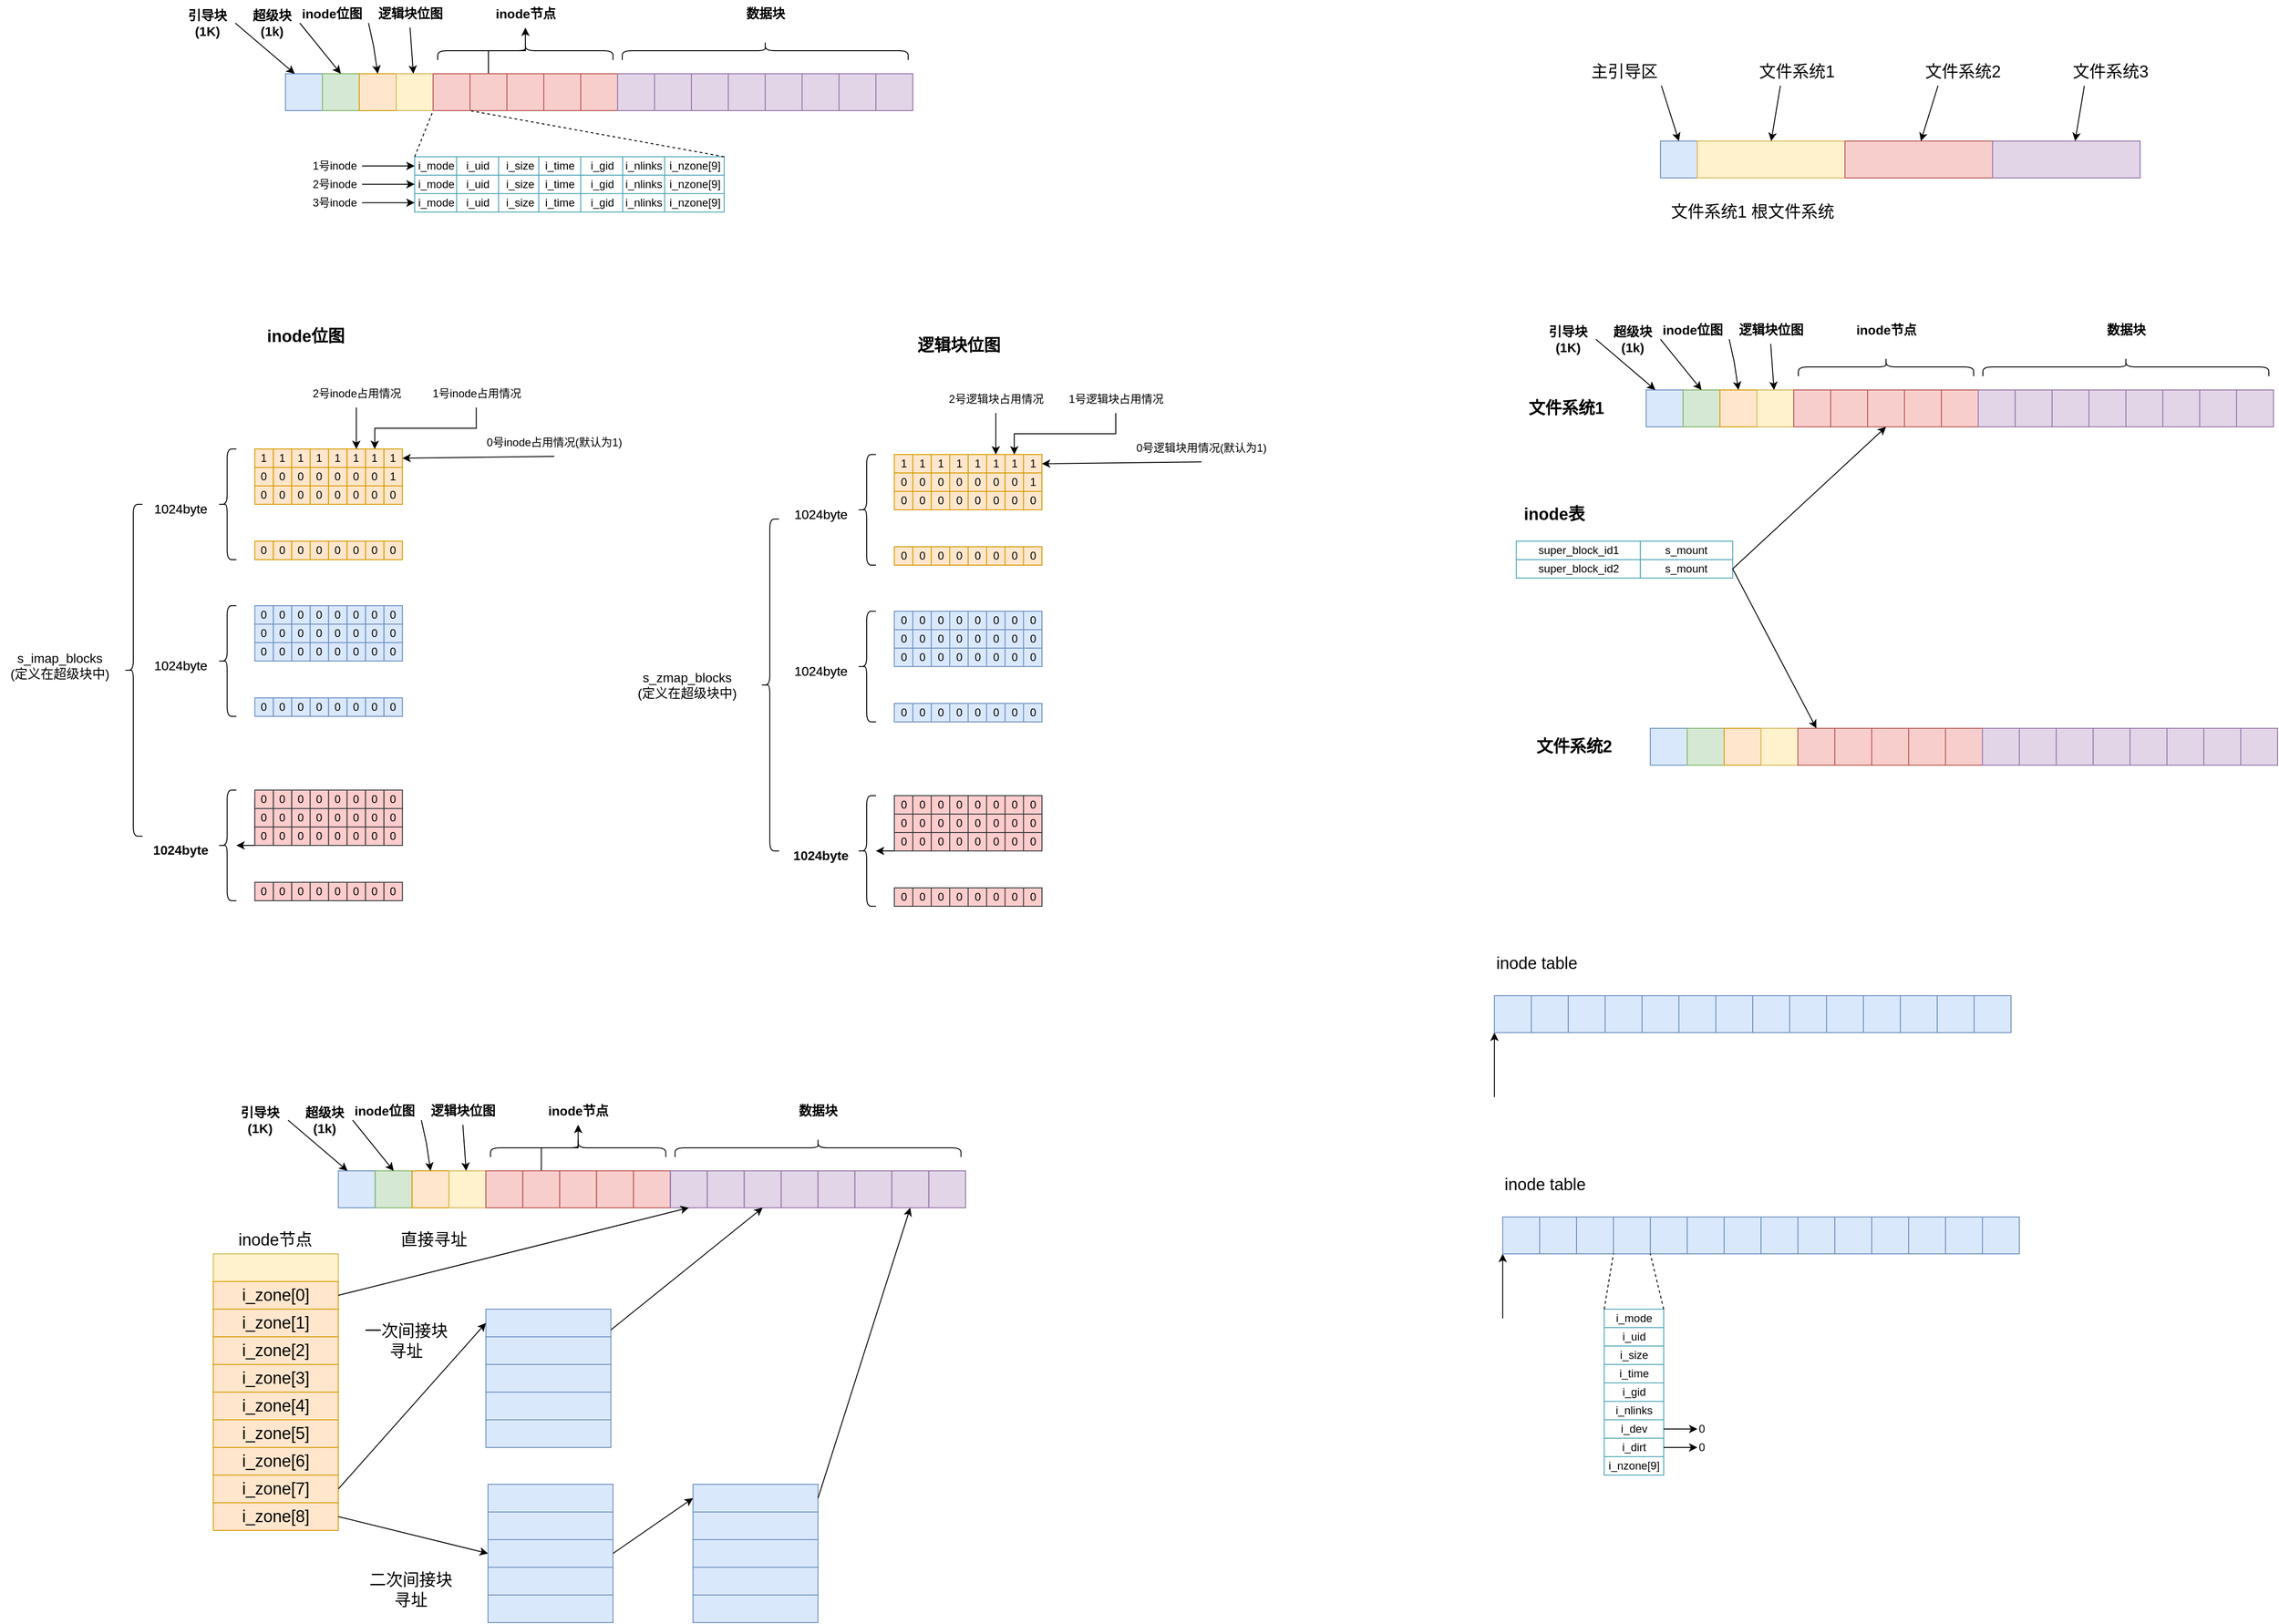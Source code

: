 <mxfile version="20.8.16" type="device"><diagram name="第 1 页" id="37yoyK_o1zVnqZ8OQjMK"><mxGraphModel dx="2514" dy="2209" grid="1" gridSize="10" guides="1" tooltips="1" connect="1" arrows="1" fold="1" page="1" pageScale="1" pageWidth="827" pageHeight="1169" math="0" shadow="0"><root><mxCell id="0"/><mxCell id="1" parent="0"/><mxCell id="zr7Nvy4fPqNRF8BoC9J9-256" value="s_zmap_blocks&lt;br&gt;(定义在超级块中)" style="text;strokeColor=none;align=center;fillColor=none;html=1;verticalAlign=middle;whiteSpace=wrap;rounded=0;fontSize=14;" parent="1" vertex="1"><mxGeometry x="249.5" y="618" width="130" height="30" as="geometry"/></mxCell><mxCell id="zr7Nvy4fPqNRF8BoC9J9-266" value="1" style="rounded=0;whiteSpace=wrap;html=1;fillColor=#ffe6cc;strokeColor=#d79b00;" parent="1" vertex="1"><mxGeometry x="-133.75" y="377" width="20" height="20" as="geometry"/></mxCell><mxCell id="zr7Nvy4fPqNRF8BoC9J9-267" value="1" style="rounded=0;whiteSpace=wrap;html=1;fillColor=#ffe6cc;strokeColor=#d79b00;" parent="1" vertex="1"><mxGeometry x="-113.75" y="377" width="20" height="20" as="geometry"/></mxCell><mxCell id="zr7Nvy4fPqNRF8BoC9J9-268" value="1" style="rounded=0;whiteSpace=wrap;html=1;fillColor=#ffe6cc;strokeColor=#d79b00;" parent="1" vertex="1"><mxGeometry x="-93.75" y="377" width="20" height="20" as="geometry"/></mxCell><mxCell id="zr7Nvy4fPqNRF8BoC9J9-269" value="1" style="rounded=0;whiteSpace=wrap;html=1;fillColor=#ffe6cc;strokeColor=#d79b00;" parent="1" vertex="1"><mxGeometry x="-73.75" y="377" width="20" height="20" as="geometry"/></mxCell><mxCell id="zr7Nvy4fPqNRF8BoC9J9-270" value="1" style="rounded=0;whiteSpace=wrap;html=1;fillColor=#ffe6cc;strokeColor=#d79b00;" parent="1" vertex="1"><mxGeometry x="-53.75" y="377" width="20" height="20" as="geometry"/></mxCell><mxCell id="zr7Nvy4fPqNRF8BoC9J9-271" value="1" style="rounded=0;whiteSpace=wrap;html=1;fillColor=#ffe6cc;strokeColor=#d79b00;" parent="1" vertex="1"><mxGeometry x="-33.75" y="377" width="20" height="20" as="geometry"/></mxCell><mxCell id="zr7Nvy4fPqNRF8BoC9J9-272" value="1" style="rounded=0;whiteSpace=wrap;html=1;fillColor=#ffe6cc;strokeColor=#d79b00;" parent="1" vertex="1"><mxGeometry x="-13.75" y="377" width="20" height="20" as="geometry"/></mxCell><mxCell id="zr7Nvy4fPqNRF8BoC9J9-273" value="1" style="rounded=0;whiteSpace=wrap;html=1;fillColor=#ffe6cc;strokeColor=#d79b00;" parent="1" vertex="1"><mxGeometry x="-153.75" y="377" width="20" height="20" as="geometry"/></mxCell><mxCell id="zr7Nvy4fPqNRF8BoC9J9-274" value="0" style="rounded=0;whiteSpace=wrap;html=1;fillColor=#ffe6cc;strokeColor=#d79b00;" parent="1" vertex="1"><mxGeometry x="-133.75" y="397" width="20" height="20" as="geometry"/></mxCell><mxCell id="zr7Nvy4fPqNRF8BoC9J9-275" value="0" style="rounded=0;whiteSpace=wrap;html=1;fillColor=#ffe6cc;strokeColor=#d79b00;" parent="1" vertex="1"><mxGeometry x="-113.75" y="397" width="20" height="20" as="geometry"/></mxCell><mxCell id="zr7Nvy4fPqNRF8BoC9J9-276" value="0" style="rounded=0;whiteSpace=wrap;html=1;fillColor=#ffe6cc;strokeColor=#d79b00;" parent="1" vertex="1"><mxGeometry x="-93.75" y="397" width="20" height="20" as="geometry"/></mxCell><mxCell id="zr7Nvy4fPqNRF8BoC9J9-277" value="0" style="rounded=0;whiteSpace=wrap;html=1;fillColor=#ffe6cc;strokeColor=#d79b00;" parent="1" vertex="1"><mxGeometry x="-73.75" y="397" width="20" height="20" as="geometry"/></mxCell><mxCell id="zr7Nvy4fPqNRF8BoC9J9-278" value="0" style="rounded=0;whiteSpace=wrap;html=1;fillColor=#ffe6cc;strokeColor=#d79b00;" parent="1" vertex="1"><mxGeometry x="-53.75" y="397" width="20" height="20" as="geometry"/></mxCell><mxCell id="zr7Nvy4fPqNRF8BoC9J9-279" value="0" style="rounded=0;whiteSpace=wrap;html=1;fillColor=#ffe6cc;strokeColor=#d79b00;" parent="1" vertex="1"><mxGeometry x="-33.75" y="397" width="20" height="20" as="geometry"/></mxCell><mxCell id="zr7Nvy4fPqNRF8BoC9J9-280" value="1" style="rounded=0;whiteSpace=wrap;html=1;fillColor=#ffe6cc;strokeColor=#d79b00;" parent="1" vertex="1"><mxGeometry x="-13.75" y="397" width="20" height="20" as="geometry"/></mxCell><mxCell id="zr7Nvy4fPqNRF8BoC9J9-281" value="0" style="rounded=0;whiteSpace=wrap;html=1;fillColor=#ffe6cc;strokeColor=#d79b00;" parent="1" vertex="1"><mxGeometry x="-153.75" y="397" width="20" height="20" as="geometry"/></mxCell><mxCell id="zr7Nvy4fPqNRF8BoC9J9-282" value="0" style="rounded=0;whiteSpace=wrap;html=1;fillColor=#ffe6cc;strokeColor=#d79b00;" parent="1" vertex="1"><mxGeometry x="-133.75" y="417" width="20" height="20" as="geometry"/></mxCell><mxCell id="zr7Nvy4fPqNRF8BoC9J9-283" value="0" style="rounded=0;whiteSpace=wrap;html=1;fillColor=#ffe6cc;strokeColor=#d79b00;" parent="1" vertex="1"><mxGeometry x="-113.75" y="417" width="20" height="20" as="geometry"/></mxCell><mxCell id="zr7Nvy4fPqNRF8BoC9J9-284" value="0" style="rounded=0;whiteSpace=wrap;html=1;fillColor=#ffe6cc;strokeColor=#d79b00;" parent="1" vertex="1"><mxGeometry x="-93.75" y="417" width="20" height="20" as="geometry"/></mxCell><mxCell id="zr7Nvy4fPqNRF8BoC9J9-285" value="0" style="rounded=0;whiteSpace=wrap;html=1;fillColor=#ffe6cc;strokeColor=#d79b00;" parent="1" vertex="1"><mxGeometry x="-73.75" y="417" width="20" height="20" as="geometry"/></mxCell><mxCell id="zr7Nvy4fPqNRF8BoC9J9-286" value="0" style="rounded=0;whiteSpace=wrap;html=1;fillColor=#ffe6cc;strokeColor=#d79b00;" parent="1" vertex="1"><mxGeometry x="-53.75" y="417" width="20" height="20" as="geometry"/></mxCell><mxCell id="zr7Nvy4fPqNRF8BoC9J9-287" value="0" style="rounded=0;whiteSpace=wrap;html=1;fillColor=#ffe6cc;strokeColor=#d79b00;" parent="1" vertex="1"><mxGeometry x="-33.75" y="417" width="20" height="20" as="geometry"/></mxCell><mxCell id="zr7Nvy4fPqNRF8BoC9J9-288" value="0" style="rounded=0;whiteSpace=wrap;html=1;fillColor=#ffe6cc;strokeColor=#d79b00;" parent="1" vertex="1"><mxGeometry x="-13.75" y="417" width="20" height="20" as="geometry"/></mxCell><mxCell id="zr7Nvy4fPqNRF8BoC9J9-289" value="0" style="rounded=0;whiteSpace=wrap;html=1;fillColor=#ffe6cc;strokeColor=#d79b00;" parent="1" vertex="1"><mxGeometry x="-153.75" y="417" width="20" height="20" as="geometry"/></mxCell><mxCell id="zr7Nvy4fPqNRF8BoC9J9-290" value="" style="shape=curlyBracket;whiteSpace=wrap;html=1;rounded=1;labelPosition=left;verticalLabelPosition=middle;align=right;verticalAlign=middle;fontSize=14;" parent="1" vertex="1"><mxGeometry x="-193.75" y="377" width="20" height="120" as="geometry"/></mxCell><mxCell id="zr7Nvy4fPqNRF8BoC9J9-291" value="0" style="rounded=0;whiteSpace=wrap;html=1;fillColor=#ffe6cc;strokeColor=#d79b00;" parent="1" vertex="1"><mxGeometry x="-133.75" y="477" width="20" height="20" as="geometry"/></mxCell><mxCell id="zr7Nvy4fPqNRF8BoC9J9-292" value="0" style="rounded=0;whiteSpace=wrap;html=1;fillColor=#ffe6cc;strokeColor=#d79b00;" parent="1" vertex="1"><mxGeometry x="-113.75" y="477" width="20" height="20" as="geometry"/></mxCell><mxCell id="zr7Nvy4fPqNRF8BoC9J9-293" value="0" style="rounded=0;whiteSpace=wrap;html=1;fillColor=#ffe6cc;strokeColor=#d79b00;" parent="1" vertex="1"><mxGeometry x="-93.75" y="477" width="20" height="20" as="geometry"/></mxCell><mxCell id="zr7Nvy4fPqNRF8BoC9J9-294" value="0" style="rounded=0;whiteSpace=wrap;html=1;fillColor=#ffe6cc;strokeColor=#d79b00;" parent="1" vertex="1"><mxGeometry x="-73.75" y="477" width="20" height="20" as="geometry"/></mxCell><mxCell id="zr7Nvy4fPqNRF8BoC9J9-295" value="0" style="rounded=0;whiteSpace=wrap;html=1;fillColor=#ffe6cc;strokeColor=#d79b00;" parent="1" vertex="1"><mxGeometry x="-53.75" y="477" width="20" height="20" as="geometry"/></mxCell><mxCell id="zr7Nvy4fPqNRF8BoC9J9-296" value="0" style="rounded=0;whiteSpace=wrap;html=1;fillColor=#ffe6cc;strokeColor=#d79b00;" parent="1" vertex="1"><mxGeometry x="-33.75" y="477" width="20" height="20" as="geometry"/></mxCell><mxCell id="zr7Nvy4fPqNRF8BoC9J9-297" value="0" style="rounded=0;whiteSpace=wrap;html=1;fillColor=#ffe6cc;strokeColor=#d79b00;" parent="1" vertex="1"><mxGeometry x="-13.75" y="477" width="20" height="20" as="geometry"/></mxCell><mxCell id="zr7Nvy4fPqNRF8BoC9J9-298" value="0" style="rounded=0;whiteSpace=wrap;html=1;fillColor=#ffe6cc;strokeColor=#d79b00;" parent="1" vertex="1"><mxGeometry x="-153.75" y="477" width="20" height="20" as="geometry"/></mxCell><mxCell id="zr7Nvy4fPqNRF8BoC9J9-299" value="1024byte" style="text;strokeColor=none;align=center;fillColor=none;html=1;verticalAlign=middle;whiteSpace=wrap;rounded=0;fontSize=14;" parent="1" vertex="1"><mxGeometry x="-263.75" y="427" width="60" height="30" as="geometry"/></mxCell><mxCell id="zr7Nvy4fPqNRF8BoC9J9-300" value="0" style="rounded=0;whiteSpace=wrap;html=1;fillColor=#dae8fc;strokeColor=#6c8ebf;" parent="1" vertex="1"><mxGeometry x="-133.75" y="547" width="20" height="20" as="geometry"/></mxCell><mxCell id="zr7Nvy4fPqNRF8BoC9J9-301" value="0" style="rounded=0;whiteSpace=wrap;html=1;fillColor=#dae8fc;strokeColor=#6c8ebf;" parent="1" vertex="1"><mxGeometry x="-113.75" y="547" width="20" height="20" as="geometry"/></mxCell><mxCell id="zr7Nvy4fPqNRF8BoC9J9-302" value="0" style="rounded=0;whiteSpace=wrap;html=1;fillColor=#dae8fc;strokeColor=#6c8ebf;" parent="1" vertex="1"><mxGeometry x="-93.75" y="547" width="20" height="20" as="geometry"/></mxCell><mxCell id="zr7Nvy4fPqNRF8BoC9J9-303" value="0" style="rounded=0;whiteSpace=wrap;html=1;fillColor=#dae8fc;strokeColor=#6c8ebf;" parent="1" vertex="1"><mxGeometry x="-73.75" y="547" width="20" height="20" as="geometry"/></mxCell><mxCell id="zr7Nvy4fPqNRF8BoC9J9-304" value="0" style="rounded=0;whiteSpace=wrap;html=1;fillColor=#dae8fc;strokeColor=#6c8ebf;" parent="1" vertex="1"><mxGeometry x="-53.75" y="547" width="20" height="20" as="geometry"/></mxCell><mxCell id="zr7Nvy4fPqNRF8BoC9J9-305" value="0" style="rounded=0;whiteSpace=wrap;html=1;fillColor=#dae8fc;strokeColor=#6c8ebf;" parent="1" vertex="1"><mxGeometry x="-33.75" y="547" width="20" height="20" as="geometry"/></mxCell><mxCell id="zr7Nvy4fPqNRF8BoC9J9-306" value="0" style="rounded=0;whiteSpace=wrap;html=1;fillColor=#dae8fc;strokeColor=#6c8ebf;" parent="1" vertex="1"><mxGeometry x="-13.75" y="547" width="20" height="20" as="geometry"/></mxCell><mxCell id="zr7Nvy4fPqNRF8BoC9J9-307" value="0" style="rounded=0;whiteSpace=wrap;html=1;fillColor=#dae8fc;strokeColor=#6c8ebf;" parent="1" vertex="1"><mxGeometry x="-153.75" y="547" width="20" height="20" as="geometry"/></mxCell><mxCell id="zr7Nvy4fPqNRF8BoC9J9-308" value="0" style="rounded=0;whiteSpace=wrap;html=1;fillColor=#dae8fc;strokeColor=#6c8ebf;" parent="1" vertex="1"><mxGeometry x="-133.75" y="567" width="20" height="20" as="geometry"/></mxCell><mxCell id="zr7Nvy4fPqNRF8BoC9J9-309" value="0" style="rounded=0;whiteSpace=wrap;html=1;fillColor=#dae8fc;strokeColor=#6c8ebf;" parent="1" vertex="1"><mxGeometry x="-113.75" y="567" width="20" height="20" as="geometry"/></mxCell><mxCell id="zr7Nvy4fPqNRF8BoC9J9-310" value="0" style="rounded=0;whiteSpace=wrap;html=1;fillColor=#dae8fc;strokeColor=#6c8ebf;" parent="1" vertex="1"><mxGeometry x="-93.75" y="567" width="20" height="20" as="geometry"/></mxCell><mxCell id="zr7Nvy4fPqNRF8BoC9J9-311" value="0" style="rounded=0;whiteSpace=wrap;html=1;fillColor=#dae8fc;strokeColor=#6c8ebf;" parent="1" vertex="1"><mxGeometry x="-73.75" y="567" width="20" height="20" as="geometry"/></mxCell><mxCell id="zr7Nvy4fPqNRF8BoC9J9-312" value="0" style="rounded=0;whiteSpace=wrap;html=1;fillColor=#dae8fc;strokeColor=#6c8ebf;" parent="1" vertex="1"><mxGeometry x="-53.75" y="567" width="20" height="20" as="geometry"/></mxCell><mxCell id="zr7Nvy4fPqNRF8BoC9J9-313" value="0" style="rounded=0;whiteSpace=wrap;html=1;fillColor=#dae8fc;strokeColor=#6c8ebf;" parent="1" vertex="1"><mxGeometry x="-33.75" y="567" width="20" height="20" as="geometry"/></mxCell><mxCell id="zr7Nvy4fPqNRF8BoC9J9-314" value="0" style="rounded=0;whiteSpace=wrap;html=1;fillColor=#dae8fc;strokeColor=#6c8ebf;" parent="1" vertex="1"><mxGeometry x="-13.75" y="567" width="20" height="20" as="geometry"/></mxCell><mxCell id="zr7Nvy4fPqNRF8BoC9J9-315" value="0" style="rounded=0;whiteSpace=wrap;html=1;fillColor=#dae8fc;strokeColor=#6c8ebf;" parent="1" vertex="1"><mxGeometry x="-153.75" y="567" width="20" height="20" as="geometry"/></mxCell><mxCell id="zr7Nvy4fPqNRF8BoC9J9-316" value="0" style="rounded=0;whiteSpace=wrap;html=1;fillColor=#dae8fc;strokeColor=#6c8ebf;" parent="1" vertex="1"><mxGeometry x="-133.75" y="587" width="20" height="20" as="geometry"/></mxCell><mxCell id="zr7Nvy4fPqNRF8BoC9J9-317" value="0" style="rounded=0;whiteSpace=wrap;html=1;fillColor=#dae8fc;strokeColor=#6c8ebf;" parent="1" vertex="1"><mxGeometry x="-113.75" y="587" width="20" height="20" as="geometry"/></mxCell><mxCell id="zr7Nvy4fPqNRF8BoC9J9-318" value="0" style="rounded=0;whiteSpace=wrap;html=1;fillColor=#dae8fc;strokeColor=#6c8ebf;" parent="1" vertex="1"><mxGeometry x="-93.75" y="587" width="20" height="20" as="geometry"/></mxCell><mxCell id="zr7Nvy4fPqNRF8BoC9J9-319" value="0" style="rounded=0;whiteSpace=wrap;html=1;fillColor=#dae8fc;strokeColor=#6c8ebf;" parent="1" vertex="1"><mxGeometry x="-73.75" y="587" width="20" height="20" as="geometry"/></mxCell><mxCell id="zr7Nvy4fPqNRF8BoC9J9-320" value="0" style="rounded=0;whiteSpace=wrap;html=1;fillColor=#dae8fc;strokeColor=#6c8ebf;" parent="1" vertex="1"><mxGeometry x="-53.75" y="587" width="20" height="20" as="geometry"/></mxCell><mxCell id="zr7Nvy4fPqNRF8BoC9J9-321" value="0" style="rounded=0;whiteSpace=wrap;html=1;fillColor=#dae8fc;strokeColor=#6c8ebf;" parent="1" vertex="1"><mxGeometry x="-33.75" y="587" width="20" height="20" as="geometry"/></mxCell><mxCell id="zr7Nvy4fPqNRF8BoC9J9-322" value="0" style="rounded=0;whiteSpace=wrap;html=1;fillColor=#dae8fc;strokeColor=#6c8ebf;" parent="1" vertex="1"><mxGeometry x="-13.75" y="587" width="20" height="20" as="geometry"/></mxCell><mxCell id="zr7Nvy4fPqNRF8BoC9J9-323" value="0" style="rounded=0;whiteSpace=wrap;html=1;fillColor=#dae8fc;strokeColor=#6c8ebf;" parent="1" vertex="1"><mxGeometry x="-153.75" y="587" width="20" height="20" as="geometry"/></mxCell><mxCell id="zr7Nvy4fPqNRF8BoC9J9-324" value="" style="shape=curlyBracket;whiteSpace=wrap;html=1;rounded=1;labelPosition=left;verticalLabelPosition=middle;align=right;verticalAlign=middle;fontSize=14;" parent="1" vertex="1"><mxGeometry x="-193.75" y="547" width="20" height="120" as="geometry"/></mxCell><mxCell id="zr7Nvy4fPqNRF8BoC9J9-325" value="0" style="rounded=0;whiteSpace=wrap;html=1;fillColor=#dae8fc;strokeColor=#6c8ebf;" parent="1" vertex="1"><mxGeometry x="-133.75" y="647" width="20" height="20" as="geometry"/></mxCell><mxCell id="zr7Nvy4fPqNRF8BoC9J9-326" value="0" style="rounded=0;whiteSpace=wrap;html=1;fillColor=#dae8fc;strokeColor=#6c8ebf;" parent="1" vertex="1"><mxGeometry x="-113.75" y="647" width="20" height="20" as="geometry"/></mxCell><mxCell id="zr7Nvy4fPqNRF8BoC9J9-327" value="0" style="rounded=0;whiteSpace=wrap;html=1;fillColor=#dae8fc;strokeColor=#6c8ebf;" parent="1" vertex="1"><mxGeometry x="-93.75" y="647" width="20" height="20" as="geometry"/></mxCell><mxCell id="zr7Nvy4fPqNRF8BoC9J9-328" value="0" style="rounded=0;whiteSpace=wrap;html=1;fillColor=#dae8fc;strokeColor=#6c8ebf;" parent="1" vertex="1"><mxGeometry x="-73.75" y="647" width="20" height="20" as="geometry"/></mxCell><mxCell id="zr7Nvy4fPqNRF8BoC9J9-329" value="0" style="rounded=0;whiteSpace=wrap;html=1;fillColor=#dae8fc;strokeColor=#6c8ebf;" parent="1" vertex="1"><mxGeometry x="-53.75" y="647" width="20" height="20" as="geometry"/></mxCell><mxCell id="zr7Nvy4fPqNRF8BoC9J9-330" value="0" style="rounded=0;whiteSpace=wrap;html=1;fillColor=#dae8fc;strokeColor=#6c8ebf;" parent="1" vertex="1"><mxGeometry x="-33.75" y="647" width="20" height="20" as="geometry"/></mxCell><mxCell id="zr7Nvy4fPqNRF8BoC9J9-331" value="0" style="rounded=0;whiteSpace=wrap;html=1;fillColor=#dae8fc;strokeColor=#6c8ebf;" parent="1" vertex="1"><mxGeometry x="-13.75" y="647" width="20" height="20" as="geometry"/></mxCell><mxCell id="zr7Nvy4fPqNRF8BoC9J9-332" value="0" style="rounded=0;whiteSpace=wrap;html=1;fillColor=#dae8fc;strokeColor=#6c8ebf;" parent="1" vertex="1"><mxGeometry x="-153.75" y="647" width="20" height="20" as="geometry"/></mxCell><mxCell id="zr7Nvy4fPqNRF8BoC9J9-333" value="1024byte" style="text;strokeColor=none;align=center;fillColor=none;html=1;verticalAlign=middle;whiteSpace=wrap;rounded=0;fontSize=14;" parent="1" vertex="1"><mxGeometry x="-263.75" y="597" width="60" height="30" as="geometry"/></mxCell><mxCell id="zr7Nvy4fPqNRF8BoC9J9-334" value="" style="edgeStyle=orthogonalEdgeStyle;rounded=0;orthogonalLoop=1;jettySize=auto;html=1;fontSize=14;" parent="1" source="zr7Nvy4fPqNRF8BoC9J9-335" target="zr7Nvy4fPqNRF8BoC9J9-359" edge="1"><mxGeometry relative="1" as="geometry"/></mxCell><mxCell id="zr7Nvy4fPqNRF8BoC9J9-335" value="0" style="rounded=0;whiteSpace=wrap;html=1;fillColor=#ffcccc;strokeColor=#36393d;" parent="1" vertex="1"><mxGeometry x="-133.75" y="747" width="20" height="20" as="geometry"/></mxCell><mxCell id="zr7Nvy4fPqNRF8BoC9J9-336" value="0" style="rounded=0;whiteSpace=wrap;html=1;fillColor=#ffcccc;strokeColor=#36393d;" parent="1" vertex="1"><mxGeometry x="-113.75" y="747" width="20" height="20" as="geometry"/></mxCell><mxCell id="zr7Nvy4fPqNRF8BoC9J9-337" value="0" style="rounded=0;whiteSpace=wrap;html=1;fillColor=#ffcccc;strokeColor=#36393d;" parent="1" vertex="1"><mxGeometry x="-93.75" y="747" width="20" height="20" as="geometry"/></mxCell><mxCell id="zr7Nvy4fPqNRF8BoC9J9-338" value="0" style="rounded=0;whiteSpace=wrap;html=1;fillColor=#ffcccc;strokeColor=#36393d;" parent="1" vertex="1"><mxGeometry x="-73.75" y="747" width="20" height="20" as="geometry"/></mxCell><mxCell id="zr7Nvy4fPqNRF8BoC9J9-339" value="0" style="rounded=0;whiteSpace=wrap;html=1;fillColor=#ffcccc;strokeColor=#36393d;" parent="1" vertex="1"><mxGeometry x="-53.75" y="747" width="20" height="20" as="geometry"/></mxCell><mxCell id="zr7Nvy4fPqNRF8BoC9J9-340" value="0" style="rounded=0;whiteSpace=wrap;html=1;fillColor=#ffcccc;strokeColor=#36393d;" parent="1" vertex="1"><mxGeometry x="-33.75" y="747" width="20" height="20" as="geometry"/></mxCell><mxCell id="zr7Nvy4fPqNRF8BoC9J9-341" value="0" style="rounded=0;whiteSpace=wrap;html=1;fillColor=#ffcccc;strokeColor=#36393d;" parent="1" vertex="1"><mxGeometry x="-13.75" y="747" width="20" height="20" as="geometry"/></mxCell><mxCell id="zr7Nvy4fPqNRF8BoC9J9-342" value="0" style="rounded=0;whiteSpace=wrap;html=1;fillColor=#ffcccc;strokeColor=#36393d;" parent="1" vertex="1"><mxGeometry x="-153.75" y="747" width="20" height="20" as="geometry"/></mxCell><mxCell id="zr7Nvy4fPqNRF8BoC9J9-343" value="0" style="rounded=0;whiteSpace=wrap;html=1;fillColor=#ffcccc;strokeColor=#36393d;" parent="1" vertex="1"><mxGeometry x="-133.75" y="767" width="20" height="20" as="geometry"/></mxCell><mxCell id="zr7Nvy4fPqNRF8BoC9J9-344" value="0" style="rounded=0;whiteSpace=wrap;html=1;fillColor=#ffcccc;strokeColor=#36393d;" parent="1" vertex="1"><mxGeometry x="-113.75" y="767" width="20" height="20" as="geometry"/></mxCell><mxCell id="zr7Nvy4fPqNRF8BoC9J9-345" value="0" style="rounded=0;whiteSpace=wrap;html=1;fillColor=#ffcccc;strokeColor=#36393d;" parent="1" vertex="1"><mxGeometry x="-93.75" y="767" width="20" height="20" as="geometry"/></mxCell><mxCell id="zr7Nvy4fPqNRF8BoC9J9-346" value="0" style="rounded=0;whiteSpace=wrap;html=1;fillColor=#ffcccc;strokeColor=#36393d;" parent="1" vertex="1"><mxGeometry x="-73.75" y="767" width="20" height="20" as="geometry"/></mxCell><mxCell id="zr7Nvy4fPqNRF8BoC9J9-347" value="0" style="rounded=0;whiteSpace=wrap;html=1;fillColor=#ffcccc;strokeColor=#36393d;" parent="1" vertex="1"><mxGeometry x="-53.75" y="767" width="20" height="20" as="geometry"/></mxCell><mxCell id="zr7Nvy4fPqNRF8BoC9J9-348" value="0" style="rounded=0;whiteSpace=wrap;html=1;fillColor=#ffcccc;strokeColor=#36393d;" parent="1" vertex="1"><mxGeometry x="-33.75" y="767" width="20" height="20" as="geometry"/></mxCell><mxCell id="zr7Nvy4fPqNRF8BoC9J9-349" value="0" style="rounded=0;whiteSpace=wrap;html=1;fillColor=#ffcccc;strokeColor=#36393d;" parent="1" vertex="1"><mxGeometry x="-13.75" y="767" width="20" height="20" as="geometry"/></mxCell><mxCell id="zr7Nvy4fPqNRF8BoC9J9-350" value="0" style="rounded=0;whiteSpace=wrap;html=1;fillColor=#ffcccc;strokeColor=#36393d;" parent="1" vertex="1"><mxGeometry x="-153.75" y="767" width="20" height="20" as="geometry"/></mxCell><mxCell id="zr7Nvy4fPqNRF8BoC9J9-351" value="0" style="rounded=0;whiteSpace=wrap;html=1;fillColor=#ffcccc;strokeColor=#36393d;" parent="1" vertex="1"><mxGeometry x="-133.75" y="787" width="20" height="20" as="geometry"/></mxCell><mxCell id="zr7Nvy4fPqNRF8BoC9J9-352" value="0" style="rounded=0;whiteSpace=wrap;html=1;fillColor=#ffcccc;strokeColor=#36393d;" parent="1" vertex="1"><mxGeometry x="-113.75" y="787" width="20" height="20" as="geometry"/></mxCell><mxCell id="zr7Nvy4fPqNRF8BoC9J9-353" value="0" style="rounded=0;whiteSpace=wrap;html=1;fillColor=#ffcccc;strokeColor=#36393d;" parent="1" vertex="1"><mxGeometry x="-93.75" y="787" width="20" height="20" as="geometry"/></mxCell><mxCell id="zr7Nvy4fPqNRF8BoC9J9-354" value="0" style="rounded=0;whiteSpace=wrap;html=1;fillColor=#ffcccc;strokeColor=#36393d;" parent="1" vertex="1"><mxGeometry x="-73.75" y="787" width="20" height="20" as="geometry"/></mxCell><mxCell id="zr7Nvy4fPqNRF8BoC9J9-355" value="0" style="rounded=0;whiteSpace=wrap;html=1;fillColor=#ffcccc;strokeColor=#36393d;" parent="1" vertex="1"><mxGeometry x="-53.75" y="787" width="20" height="20" as="geometry"/></mxCell><mxCell id="zr7Nvy4fPqNRF8BoC9J9-356" value="0" style="rounded=0;whiteSpace=wrap;html=1;fillColor=#ffcccc;strokeColor=#36393d;" parent="1" vertex="1"><mxGeometry x="-33.75" y="787" width="20" height="20" as="geometry"/></mxCell><mxCell id="zr7Nvy4fPqNRF8BoC9J9-357" value="0" style="rounded=0;whiteSpace=wrap;html=1;fillColor=#ffcccc;strokeColor=#36393d;" parent="1" vertex="1"><mxGeometry x="-13.75" y="787" width="20" height="20" as="geometry"/></mxCell><mxCell id="zr7Nvy4fPqNRF8BoC9J9-358" value="0" style="rounded=0;whiteSpace=wrap;html=1;fillColor=#ffcccc;strokeColor=#36393d;" parent="1" vertex="1"><mxGeometry x="-153.75" y="787" width="20" height="20" as="geometry"/></mxCell><mxCell id="zr7Nvy4fPqNRF8BoC9J9-359" value="" style="shape=curlyBracket;whiteSpace=wrap;html=1;rounded=1;labelPosition=left;verticalLabelPosition=middle;align=right;verticalAlign=middle;fontSize=14;" parent="1" vertex="1"><mxGeometry x="-193.75" y="747" width="20" height="120" as="geometry"/></mxCell><mxCell id="zr7Nvy4fPqNRF8BoC9J9-360" value="0" style="rounded=0;whiteSpace=wrap;html=1;fillColor=#ffcccc;strokeColor=#36393d;" parent="1" vertex="1"><mxGeometry x="-133.75" y="847" width="20" height="20" as="geometry"/></mxCell><mxCell id="zr7Nvy4fPqNRF8BoC9J9-361" value="0" style="rounded=0;whiteSpace=wrap;html=1;fillColor=#ffcccc;strokeColor=#36393d;" parent="1" vertex="1"><mxGeometry x="-113.75" y="847" width="20" height="20" as="geometry"/></mxCell><mxCell id="zr7Nvy4fPqNRF8BoC9J9-362" value="0" style="rounded=0;whiteSpace=wrap;html=1;fillColor=#ffcccc;strokeColor=#36393d;" parent="1" vertex="1"><mxGeometry x="-93.75" y="847" width="20" height="20" as="geometry"/></mxCell><mxCell id="zr7Nvy4fPqNRF8BoC9J9-363" value="0" style="rounded=0;whiteSpace=wrap;html=1;fillColor=#ffcccc;strokeColor=#36393d;" parent="1" vertex="1"><mxGeometry x="-73.75" y="847" width="20" height="20" as="geometry"/></mxCell><mxCell id="zr7Nvy4fPqNRF8BoC9J9-364" value="0" style="rounded=0;whiteSpace=wrap;html=1;fillColor=#ffcccc;strokeColor=#36393d;" parent="1" vertex="1"><mxGeometry x="-53.75" y="847" width="20" height="20" as="geometry"/></mxCell><mxCell id="zr7Nvy4fPqNRF8BoC9J9-365" value="0" style="rounded=0;whiteSpace=wrap;html=1;fillColor=#ffcccc;strokeColor=#36393d;" parent="1" vertex="1"><mxGeometry x="-33.75" y="847" width="20" height="20" as="geometry"/></mxCell><mxCell id="zr7Nvy4fPqNRF8BoC9J9-366" value="0" style="rounded=0;whiteSpace=wrap;html=1;fillColor=#ffcccc;strokeColor=#36393d;" parent="1" vertex="1"><mxGeometry x="-13.75" y="847" width="20" height="20" as="geometry"/></mxCell><mxCell id="zr7Nvy4fPqNRF8BoC9J9-367" value="0" style="rounded=0;whiteSpace=wrap;html=1;fillColor=#ffcccc;strokeColor=#36393d;" parent="1" vertex="1"><mxGeometry x="-153.75" y="847" width="20" height="20" as="geometry"/></mxCell><mxCell id="zr7Nvy4fPqNRF8BoC9J9-368" value="&lt;b&gt;1024byte&lt;/b&gt;" style="text;strokeColor=none;align=center;fillColor=none;html=1;verticalAlign=middle;whiteSpace=wrap;rounded=0;fontSize=14;" parent="1" vertex="1"><mxGeometry x="-263.75" y="797" width="60" height="30" as="geometry"/></mxCell><mxCell id="zr7Nvy4fPqNRF8BoC9J9-371" value="&lt;b&gt;&lt;font style=&quot;font-size: 18px;&quot;&gt;inode位图&lt;/font&gt;&lt;/b&gt;" style="text;strokeColor=none;align=center;fillColor=none;html=1;verticalAlign=middle;whiteSpace=wrap;rounded=0;fontSize=14;" parent="1" vertex="1"><mxGeometry x="-193.75" y="240" width="191" height="30" as="geometry"/></mxCell><mxCell id="zr7Nvy4fPqNRF8BoC9J9-372" value="1024byte" style="text;strokeColor=none;align=center;fillColor=none;html=1;verticalAlign=middle;whiteSpace=wrap;rounded=0;fontSize=14;" parent="1" vertex="1"><mxGeometry x="-263.75" y="597" width="60" height="30" as="geometry"/></mxCell><mxCell id="zr7Nvy4fPqNRF8BoC9J9-373" value="1024byte" style="text;strokeColor=none;align=center;fillColor=none;html=1;verticalAlign=middle;whiteSpace=wrap;rounded=0;fontSize=14;" parent="1" vertex="1"><mxGeometry x="-263.75" y="427" width="60" height="30" as="geometry"/></mxCell><mxCell id="zr7Nvy4fPqNRF8BoC9J9-374" value="0号inode占用情况(默认为1)" style="text;strokeColor=none;align=center;fillColor=none;html=1;verticalAlign=middle;whiteSpace=wrap;rounded=0;" parent="1" vertex="1"><mxGeometry x="91.75" y="355" width="158.25" height="30" as="geometry"/></mxCell><mxCell id="zr7Nvy4fPqNRF8BoC9J9-375" style="edgeStyle=orthogonalEdgeStyle;rounded=0;orthogonalLoop=1;jettySize=auto;html=1;exitX=0.5;exitY=1;exitDx=0;exitDy=0;entryX=0.5;entryY=0;entryDx=0;entryDy=0;" parent="1" source="zr7Nvy4fPqNRF8BoC9J9-376" target="zr7Nvy4fPqNRF8BoC9J9-271" edge="1"><mxGeometry relative="1" as="geometry"/></mxCell><mxCell id="zr7Nvy4fPqNRF8BoC9J9-376" value="1号inode占用情况" style="text;strokeColor=none;align=center;fillColor=none;html=1;verticalAlign=middle;whiteSpace=wrap;rounded=0;" parent="1" vertex="1"><mxGeometry x="33.5" y="302" width="105.5" height="30" as="geometry"/></mxCell><mxCell id="zr7Nvy4fPqNRF8BoC9J9-377" value="" style="endArrow=classic;html=1;rounded=0;exitX=0.5;exitY=1;exitDx=0;exitDy=0;entryX=1;entryY=0.5;entryDx=0;entryDy=0;" parent="1" source="zr7Nvy4fPqNRF8BoC9J9-374" target="zr7Nvy4fPqNRF8BoC9J9-272" edge="1"><mxGeometry width="50" height="50" relative="1" as="geometry"><mxPoint x="51.75" y="445" as="sourcePoint"/><mxPoint x="101.75" y="395" as="targetPoint"/></mxGeometry></mxCell><mxCell id="zr7Nvy4fPqNRF8BoC9J9-378" value="2号inode占用情况" style="text;strokeColor=none;align=center;fillColor=none;html=1;verticalAlign=middle;whiteSpace=wrap;rounded=0;" parent="1" vertex="1"><mxGeometry x="-96.5" y="302" width="105.5" height="30" as="geometry"/></mxCell><mxCell id="zr7Nvy4fPqNRF8BoC9J9-379" value="" style="endArrow=classic;html=1;rounded=0;exitX=0.5;exitY=1;exitDx=0;exitDy=0;entryX=0.5;entryY=0;entryDx=0;entryDy=0;" parent="1" source="zr7Nvy4fPqNRF8BoC9J9-378" target="zr7Nvy4fPqNRF8BoC9J9-270" edge="1"><mxGeometry width="50" height="50" relative="1" as="geometry"><mxPoint x="11.75" y="385" as="sourcePoint"/><mxPoint x="61.75" y="335" as="targetPoint"/></mxGeometry></mxCell><mxCell id="zr7Nvy4fPqNRF8BoC9J9-380" value="1" style="rounded=0;whiteSpace=wrap;html=1;fillColor=#ffe6cc;strokeColor=#d79b00;" parent="1" vertex="1"><mxGeometry x="559.5" y="383" width="20" height="20" as="geometry"/></mxCell><mxCell id="zr7Nvy4fPqNRF8BoC9J9-381" value="1" style="rounded=0;whiteSpace=wrap;html=1;fillColor=#ffe6cc;strokeColor=#d79b00;" parent="1" vertex="1"><mxGeometry x="579.5" y="383" width="20" height="20" as="geometry"/></mxCell><mxCell id="zr7Nvy4fPqNRF8BoC9J9-382" value="1" style="rounded=0;whiteSpace=wrap;html=1;fillColor=#ffe6cc;strokeColor=#d79b00;" parent="1" vertex="1"><mxGeometry x="599.5" y="383" width="20" height="20" as="geometry"/></mxCell><mxCell id="zr7Nvy4fPqNRF8BoC9J9-383" value="1" style="rounded=0;whiteSpace=wrap;html=1;fillColor=#ffe6cc;strokeColor=#d79b00;" parent="1" vertex="1"><mxGeometry x="619.5" y="383" width="20" height="20" as="geometry"/></mxCell><mxCell id="zr7Nvy4fPqNRF8BoC9J9-384" value="1" style="rounded=0;whiteSpace=wrap;html=1;fillColor=#ffe6cc;strokeColor=#d79b00;" parent="1" vertex="1"><mxGeometry x="639.5" y="383" width="20" height="20" as="geometry"/></mxCell><mxCell id="zr7Nvy4fPqNRF8BoC9J9-385" value="1" style="rounded=0;whiteSpace=wrap;html=1;fillColor=#ffe6cc;strokeColor=#d79b00;" parent="1" vertex="1"><mxGeometry x="659.5" y="383" width="20" height="20" as="geometry"/></mxCell><mxCell id="zr7Nvy4fPqNRF8BoC9J9-386" value="1" style="rounded=0;whiteSpace=wrap;html=1;fillColor=#ffe6cc;strokeColor=#d79b00;" parent="1" vertex="1"><mxGeometry x="679.5" y="383" width="20" height="20" as="geometry"/></mxCell><mxCell id="zr7Nvy4fPqNRF8BoC9J9-387" value="1" style="rounded=0;whiteSpace=wrap;html=1;fillColor=#ffe6cc;strokeColor=#d79b00;" parent="1" vertex="1"><mxGeometry x="539.5" y="383" width="20" height="20" as="geometry"/></mxCell><mxCell id="zr7Nvy4fPqNRF8BoC9J9-388" value="0" style="rounded=0;whiteSpace=wrap;html=1;fillColor=#ffe6cc;strokeColor=#d79b00;" parent="1" vertex="1"><mxGeometry x="559.5" y="403" width="20" height="20" as="geometry"/></mxCell><mxCell id="zr7Nvy4fPqNRF8BoC9J9-389" value="0" style="rounded=0;whiteSpace=wrap;html=1;fillColor=#ffe6cc;strokeColor=#d79b00;" parent="1" vertex="1"><mxGeometry x="579.5" y="403" width="20" height="20" as="geometry"/></mxCell><mxCell id="zr7Nvy4fPqNRF8BoC9J9-390" value="0" style="rounded=0;whiteSpace=wrap;html=1;fillColor=#ffe6cc;strokeColor=#d79b00;" parent="1" vertex="1"><mxGeometry x="599.5" y="403" width="20" height="20" as="geometry"/></mxCell><mxCell id="zr7Nvy4fPqNRF8BoC9J9-391" value="0" style="rounded=0;whiteSpace=wrap;html=1;fillColor=#ffe6cc;strokeColor=#d79b00;" parent="1" vertex="1"><mxGeometry x="619.5" y="403" width="20" height="20" as="geometry"/></mxCell><mxCell id="zr7Nvy4fPqNRF8BoC9J9-392" value="0" style="rounded=0;whiteSpace=wrap;html=1;fillColor=#ffe6cc;strokeColor=#d79b00;" parent="1" vertex="1"><mxGeometry x="639.5" y="403" width="20" height="20" as="geometry"/></mxCell><mxCell id="zr7Nvy4fPqNRF8BoC9J9-393" value="0" style="rounded=0;whiteSpace=wrap;html=1;fillColor=#ffe6cc;strokeColor=#d79b00;" parent="1" vertex="1"><mxGeometry x="659.5" y="403" width="20" height="20" as="geometry"/></mxCell><mxCell id="zr7Nvy4fPqNRF8BoC9J9-394" value="1" style="rounded=0;whiteSpace=wrap;html=1;fillColor=#ffe6cc;strokeColor=#d79b00;" parent="1" vertex="1"><mxGeometry x="679.5" y="403" width="20" height="20" as="geometry"/></mxCell><mxCell id="zr7Nvy4fPqNRF8BoC9J9-395" value="0" style="rounded=0;whiteSpace=wrap;html=1;fillColor=#ffe6cc;strokeColor=#d79b00;" parent="1" vertex="1"><mxGeometry x="539.5" y="403" width="20" height="20" as="geometry"/></mxCell><mxCell id="zr7Nvy4fPqNRF8BoC9J9-396" value="0" style="rounded=0;whiteSpace=wrap;html=1;fillColor=#ffe6cc;strokeColor=#d79b00;" parent="1" vertex="1"><mxGeometry x="559.5" y="423" width="20" height="20" as="geometry"/></mxCell><mxCell id="zr7Nvy4fPqNRF8BoC9J9-397" value="0" style="rounded=0;whiteSpace=wrap;html=1;fillColor=#ffe6cc;strokeColor=#d79b00;" parent="1" vertex="1"><mxGeometry x="579.5" y="423" width="20" height="20" as="geometry"/></mxCell><mxCell id="zr7Nvy4fPqNRF8BoC9J9-398" value="0" style="rounded=0;whiteSpace=wrap;html=1;fillColor=#ffe6cc;strokeColor=#d79b00;" parent="1" vertex="1"><mxGeometry x="599.5" y="423" width="20" height="20" as="geometry"/></mxCell><mxCell id="zr7Nvy4fPqNRF8BoC9J9-399" value="0" style="rounded=0;whiteSpace=wrap;html=1;fillColor=#ffe6cc;strokeColor=#d79b00;" parent="1" vertex="1"><mxGeometry x="619.5" y="423" width="20" height="20" as="geometry"/></mxCell><mxCell id="zr7Nvy4fPqNRF8BoC9J9-400" value="0" style="rounded=0;whiteSpace=wrap;html=1;fillColor=#ffe6cc;strokeColor=#d79b00;" parent="1" vertex="1"><mxGeometry x="639.5" y="423" width="20" height="20" as="geometry"/></mxCell><mxCell id="zr7Nvy4fPqNRF8BoC9J9-401" value="0" style="rounded=0;whiteSpace=wrap;html=1;fillColor=#ffe6cc;strokeColor=#d79b00;" parent="1" vertex="1"><mxGeometry x="659.5" y="423" width="20" height="20" as="geometry"/></mxCell><mxCell id="zr7Nvy4fPqNRF8BoC9J9-402" value="0" style="rounded=0;whiteSpace=wrap;html=1;fillColor=#ffe6cc;strokeColor=#d79b00;" parent="1" vertex="1"><mxGeometry x="679.5" y="423" width="20" height="20" as="geometry"/></mxCell><mxCell id="zr7Nvy4fPqNRF8BoC9J9-403" value="0" style="rounded=0;whiteSpace=wrap;html=1;fillColor=#ffe6cc;strokeColor=#d79b00;" parent="1" vertex="1"><mxGeometry x="539.5" y="423" width="20" height="20" as="geometry"/></mxCell><mxCell id="zr7Nvy4fPqNRF8BoC9J9-404" value="" style="shape=curlyBracket;whiteSpace=wrap;html=1;rounded=1;labelPosition=left;verticalLabelPosition=middle;align=right;verticalAlign=middle;fontSize=14;" parent="1" vertex="1"><mxGeometry x="499.5" y="383" width="20" height="120" as="geometry"/></mxCell><mxCell id="zr7Nvy4fPqNRF8BoC9J9-405" value="0" style="rounded=0;whiteSpace=wrap;html=1;fillColor=#ffe6cc;strokeColor=#d79b00;" parent="1" vertex="1"><mxGeometry x="559.5" y="483" width="20" height="20" as="geometry"/></mxCell><mxCell id="zr7Nvy4fPqNRF8BoC9J9-406" value="0" style="rounded=0;whiteSpace=wrap;html=1;fillColor=#ffe6cc;strokeColor=#d79b00;" parent="1" vertex="1"><mxGeometry x="579.5" y="483" width="20" height="20" as="geometry"/></mxCell><mxCell id="zr7Nvy4fPqNRF8BoC9J9-407" value="0" style="rounded=0;whiteSpace=wrap;html=1;fillColor=#ffe6cc;strokeColor=#d79b00;" parent="1" vertex="1"><mxGeometry x="599.5" y="483" width="20" height="20" as="geometry"/></mxCell><mxCell id="zr7Nvy4fPqNRF8BoC9J9-408" value="0" style="rounded=0;whiteSpace=wrap;html=1;fillColor=#ffe6cc;strokeColor=#d79b00;" parent="1" vertex="1"><mxGeometry x="619.5" y="483" width="20" height="20" as="geometry"/></mxCell><mxCell id="zr7Nvy4fPqNRF8BoC9J9-409" value="0" style="rounded=0;whiteSpace=wrap;html=1;fillColor=#ffe6cc;strokeColor=#d79b00;" parent="1" vertex="1"><mxGeometry x="639.5" y="483" width="20" height="20" as="geometry"/></mxCell><mxCell id="zr7Nvy4fPqNRF8BoC9J9-410" value="0" style="rounded=0;whiteSpace=wrap;html=1;fillColor=#ffe6cc;strokeColor=#d79b00;" parent="1" vertex="1"><mxGeometry x="659.5" y="483" width="20" height="20" as="geometry"/></mxCell><mxCell id="zr7Nvy4fPqNRF8BoC9J9-411" value="0" style="rounded=0;whiteSpace=wrap;html=1;fillColor=#ffe6cc;strokeColor=#d79b00;" parent="1" vertex="1"><mxGeometry x="679.5" y="483" width="20" height="20" as="geometry"/></mxCell><mxCell id="zr7Nvy4fPqNRF8BoC9J9-412" value="0" style="rounded=0;whiteSpace=wrap;html=1;fillColor=#ffe6cc;strokeColor=#d79b00;" parent="1" vertex="1"><mxGeometry x="539.5" y="483" width="20" height="20" as="geometry"/></mxCell><mxCell id="zr7Nvy4fPqNRF8BoC9J9-413" value="1024byte" style="text;strokeColor=none;align=center;fillColor=none;html=1;verticalAlign=middle;whiteSpace=wrap;rounded=0;fontSize=14;" parent="1" vertex="1"><mxGeometry x="429.5" y="433" width="60" height="30" as="geometry"/></mxCell><mxCell id="zr7Nvy4fPqNRF8BoC9J9-414" value="0" style="rounded=0;whiteSpace=wrap;html=1;fillColor=#dae8fc;strokeColor=#6c8ebf;" parent="1" vertex="1"><mxGeometry x="559.5" y="553" width="20" height="20" as="geometry"/></mxCell><mxCell id="zr7Nvy4fPqNRF8BoC9J9-415" value="0" style="rounded=0;whiteSpace=wrap;html=1;fillColor=#dae8fc;strokeColor=#6c8ebf;" parent="1" vertex="1"><mxGeometry x="579.5" y="553" width="20" height="20" as="geometry"/></mxCell><mxCell id="zr7Nvy4fPqNRF8BoC9J9-416" value="0" style="rounded=0;whiteSpace=wrap;html=1;fillColor=#dae8fc;strokeColor=#6c8ebf;" parent="1" vertex="1"><mxGeometry x="599.5" y="553" width="20" height="20" as="geometry"/></mxCell><mxCell id="zr7Nvy4fPqNRF8BoC9J9-417" value="0" style="rounded=0;whiteSpace=wrap;html=1;fillColor=#dae8fc;strokeColor=#6c8ebf;" parent="1" vertex="1"><mxGeometry x="619.5" y="553" width="20" height="20" as="geometry"/></mxCell><mxCell id="zr7Nvy4fPqNRF8BoC9J9-418" value="0" style="rounded=0;whiteSpace=wrap;html=1;fillColor=#dae8fc;strokeColor=#6c8ebf;" parent="1" vertex="1"><mxGeometry x="639.5" y="553" width="20" height="20" as="geometry"/></mxCell><mxCell id="zr7Nvy4fPqNRF8BoC9J9-419" value="0" style="rounded=0;whiteSpace=wrap;html=1;fillColor=#dae8fc;strokeColor=#6c8ebf;" parent="1" vertex="1"><mxGeometry x="659.5" y="553" width="20" height="20" as="geometry"/></mxCell><mxCell id="zr7Nvy4fPqNRF8BoC9J9-420" value="0" style="rounded=0;whiteSpace=wrap;html=1;fillColor=#dae8fc;strokeColor=#6c8ebf;" parent="1" vertex="1"><mxGeometry x="679.5" y="553" width="20" height="20" as="geometry"/></mxCell><mxCell id="zr7Nvy4fPqNRF8BoC9J9-421" value="0" style="rounded=0;whiteSpace=wrap;html=1;fillColor=#dae8fc;strokeColor=#6c8ebf;" parent="1" vertex="1"><mxGeometry x="539.5" y="553" width="20" height="20" as="geometry"/></mxCell><mxCell id="zr7Nvy4fPqNRF8BoC9J9-422" value="0" style="rounded=0;whiteSpace=wrap;html=1;fillColor=#dae8fc;strokeColor=#6c8ebf;" parent="1" vertex="1"><mxGeometry x="559.5" y="573" width="20" height="20" as="geometry"/></mxCell><mxCell id="zr7Nvy4fPqNRF8BoC9J9-423" value="0" style="rounded=0;whiteSpace=wrap;html=1;fillColor=#dae8fc;strokeColor=#6c8ebf;" parent="1" vertex="1"><mxGeometry x="579.5" y="573" width="20" height="20" as="geometry"/></mxCell><mxCell id="zr7Nvy4fPqNRF8BoC9J9-424" value="0" style="rounded=0;whiteSpace=wrap;html=1;fillColor=#dae8fc;strokeColor=#6c8ebf;" parent="1" vertex="1"><mxGeometry x="599.5" y="573" width="20" height="20" as="geometry"/></mxCell><mxCell id="zr7Nvy4fPqNRF8BoC9J9-425" value="0" style="rounded=0;whiteSpace=wrap;html=1;fillColor=#dae8fc;strokeColor=#6c8ebf;" parent="1" vertex="1"><mxGeometry x="619.5" y="573" width="20" height="20" as="geometry"/></mxCell><mxCell id="zr7Nvy4fPqNRF8BoC9J9-426" value="0" style="rounded=0;whiteSpace=wrap;html=1;fillColor=#dae8fc;strokeColor=#6c8ebf;" parent="1" vertex="1"><mxGeometry x="639.5" y="573" width="20" height="20" as="geometry"/></mxCell><mxCell id="zr7Nvy4fPqNRF8BoC9J9-427" value="0" style="rounded=0;whiteSpace=wrap;html=1;fillColor=#dae8fc;strokeColor=#6c8ebf;" parent="1" vertex="1"><mxGeometry x="659.5" y="573" width="20" height="20" as="geometry"/></mxCell><mxCell id="zr7Nvy4fPqNRF8BoC9J9-428" value="0" style="rounded=0;whiteSpace=wrap;html=1;fillColor=#dae8fc;strokeColor=#6c8ebf;" parent="1" vertex="1"><mxGeometry x="679.5" y="573" width="20" height="20" as="geometry"/></mxCell><mxCell id="zr7Nvy4fPqNRF8BoC9J9-429" value="0" style="rounded=0;whiteSpace=wrap;html=1;fillColor=#dae8fc;strokeColor=#6c8ebf;" parent="1" vertex="1"><mxGeometry x="539.5" y="573" width="20" height="20" as="geometry"/></mxCell><mxCell id="zr7Nvy4fPqNRF8BoC9J9-430" value="0" style="rounded=0;whiteSpace=wrap;html=1;fillColor=#dae8fc;strokeColor=#6c8ebf;" parent="1" vertex="1"><mxGeometry x="559.5" y="593" width="20" height="20" as="geometry"/></mxCell><mxCell id="zr7Nvy4fPqNRF8BoC9J9-431" value="0" style="rounded=0;whiteSpace=wrap;html=1;fillColor=#dae8fc;strokeColor=#6c8ebf;" parent="1" vertex="1"><mxGeometry x="579.5" y="593" width="20" height="20" as="geometry"/></mxCell><mxCell id="zr7Nvy4fPqNRF8BoC9J9-432" value="0" style="rounded=0;whiteSpace=wrap;html=1;fillColor=#dae8fc;strokeColor=#6c8ebf;" parent="1" vertex="1"><mxGeometry x="599.5" y="593" width="20" height="20" as="geometry"/></mxCell><mxCell id="zr7Nvy4fPqNRF8BoC9J9-433" value="0" style="rounded=0;whiteSpace=wrap;html=1;fillColor=#dae8fc;strokeColor=#6c8ebf;" parent="1" vertex="1"><mxGeometry x="619.5" y="593" width="20" height="20" as="geometry"/></mxCell><mxCell id="zr7Nvy4fPqNRF8BoC9J9-434" value="0" style="rounded=0;whiteSpace=wrap;html=1;fillColor=#dae8fc;strokeColor=#6c8ebf;" parent="1" vertex="1"><mxGeometry x="639.5" y="593" width="20" height="20" as="geometry"/></mxCell><mxCell id="zr7Nvy4fPqNRF8BoC9J9-435" value="0" style="rounded=0;whiteSpace=wrap;html=1;fillColor=#dae8fc;strokeColor=#6c8ebf;" parent="1" vertex="1"><mxGeometry x="659.5" y="593" width="20" height="20" as="geometry"/></mxCell><mxCell id="zr7Nvy4fPqNRF8BoC9J9-436" value="0" style="rounded=0;whiteSpace=wrap;html=1;fillColor=#dae8fc;strokeColor=#6c8ebf;" parent="1" vertex="1"><mxGeometry x="679.5" y="593" width="20" height="20" as="geometry"/></mxCell><mxCell id="zr7Nvy4fPqNRF8BoC9J9-437" value="0" style="rounded=0;whiteSpace=wrap;html=1;fillColor=#dae8fc;strokeColor=#6c8ebf;" parent="1" vertex="1"><mxGeometry x="539.5" y="593" width="20" height="20" as="geometry"/></mxCell><mxCell id="zr7Nvy4fPqNRF8BoC9J9-438" value="" style="shape=curlyBracket;whiteSpace=wrap;html=1;rounded=1;labelPosition=left;verticalLabelPosition=middle;align=right;verticalAlign=middle;fontSize=14;" parent="1" vertex="1"><mxGeometry x="499.5" y="553" width="20" height="120" as="geometry"/></mxCell><mxCell id="zr7Nvy4fPqNRF8BoC9J9-439" value="0" style="rounded=0;whiteSpace=wrap;html=1;fillColor=#dae8fc;strokeColor=#6c8ebf;" parent="1" vertex="1"><mxGeometry x="559.5" y="653" width="20" height="20" as="geometry"/></mxCell><mxCell id="zr7Nvy4fPqNRF8BoC9J9-440" value="0" style="rounded=0;whiteSpace=wrap;html=1;fillColor=#dae8fc;strokeColor=#6c8ebf;" parent="1" vertex="1"><mxGeometry x="579.5" y="653" width="20" height="20" as="geometry"/></mxCell><mxCell id="zr7Nvy4fPqNRF8BoC9J9-441" value="0" style="rounded=0;whiteSpace=wrap;html=1;fillColor=#dae8fc;strokeColor=#6c8ebf;" parent="1" vertex="1"><mxGeometry x="599.5" y="653" width="20" height="20" as="geometry"/></mxCell><mxCell id="zr7Nvy4fPqNRF8BoC9J9-442" value="0" style="rounded=0;whiteSpace=wrap;html=1;fillColor=#dae8fc;strokeColor=#6c8ebf;" parent="1" vertex="1"><mxGeometry x="619.5" y="653" width="20" height="20" as="geometry"/></mxCell><mxCell id="zr7Nvy4fPqNRF8BoC9J9-443" value="0" style="rounded=0;whiteSpace=wrap;html=1;fillColor=#dae8fc;strokeColor=#6c8ebf;" parent="1" vertex="1"><mxGeometry x="639.5" y="653" width="20" height="20" as="geometry"/></mxCell><mxCell id="zr7Nvy4fPqNRF8BoC9J9-444" value="0" style="rounded=0;whiteSpace=wrap;html=1;fillColor=#dae8fc;strokeColor=#6c8ebf;" parent="1" vertex="1"><mxGeometry x="659.5" y="653" width="20" height="20" as="geometry"/></mxCell><mxCell id="zr7Nvy4fPqNRF8BoC9J9-445" value="0" style="rounded=0;whiteSpace=wrap;html=1;fillColor=#dae8fc;strokeColor=#6c8ebf;" parent="1" vertex="1"><mxGeometry x="679.5" y="653" width="20" height="20" as="geometry"/></mxCell><mxCell id="zr7Nvy4fPqNRF8BoC9J9-446" value="0" style="rounded=0;whiteSpace=wrap;html=1;fillColor=#dae8fc;strokeColor=#6c8ebf;" parent="1" vertex="1"><mxGeometry x="539.5" y="653" width="20" height="20" as="geometry"/></mxCell><mxCell id="zr7Nvy4fPqNRF8BoC9J9-447" value="1024byte" style="text;strokeColor=none;align=center;fillColor=none;html=1;verticalAlign=middle;whiteSpace=wrap;rounded=0;fontSize=14;" parent="1" vertex="1"><mxGeometry x="429.5" y="603" width="60" height="30" as="geometry"/></mxCell><mxCell id="zr7Nvy4fPqNRF8BoC9J9-448" value="" style="edgeStyle=orthogonalEdgeStyle;rounded=0;orthogonalLoop=1;jettySize=auto;html=1;fontSize=14;" parent="1" source="zr7Nvy4fPqNRF8BoC9J9-449" target="zr7Nvy4fPqNRF8BoC9J9-473" edge="1"><mxGeometry relative="1" as="geometry"/></mxCell><mxCell id="zr7Nvy4fPqNRF8BoC9J9-449" value="0" style="rounded=0;whiteSpace=wrap;html=1;fillColor=#ffcccc;strokeColor=#36393d;" parent="1" vertex="1"><mxGeometry x="559.5" y="753" width="20" height="20" as="geometry"/></mxCell><mxCell id="zr7Nvy4fPqNRF8BoC9J9-450" value="0" style="rounded=0;whiteSpace=wrap;html=1;fillColor=#ffcccc;strokeColor=#36393d;" parent="1" vertex="1"><mxGeometry x="579.5" y="753" width="20" height="20" as="geometry"/></mxCell><mxCell id="zr7Nvy4fPqNRF8BoC9J9-451" value="0" style="rounded=0;whiteSpace=wrap;html=1;fillColor=#ffcccc;strokeColor=#36393d;" parent="1" vertex="1"><mxGeometry x="599.5" y="753" width="20" height="20" as="geometry"/></mxCell><mxCell id="zr7Nvy4fPqNRF8BoC9J9-452" value="0" style="rounded=0;whiteSpace=wrap;html=1;fillColor=#ffcccc;strokeColor=#36393d;" parent="1" vertex="1"><mxGeometry x="619.5" y="753" width="20" height="20" as="geometry"/></mxCell><mxCell id="zr7Nvy4fPqNRF8BoC9J9-453" value="0" style="rounded=0;whiteSpace=wrap;html=1;fillColor=#ffcccc;strokeColor=#36393d;" parent="1" vertex="1"><mxGeometry x="639.5" y="753" width="20" height="20" as="geometry"/></mxCell><mxCell id="zr7Nvy4fPqNRF8BoC9J9-454" value="0" style="rounded=0;whiteSpace=wrap;html=1;fillColor=#ffcccc;strokeColor=#36393d;" parent="1" vertex="1"><mxGeometry x="659.5" y="753" width="20" height="20" as="geometry"/></mxCell><mxCell id="zr7Nvy4fPqNRF8BoC9J9-455" value="0" style="rounded=0;whiteSpace=wrap;html=1;fillColor=#ffcccc;strokeColor=#36393d;" parent="1" vertex="1"><mxGeometry x="679.5" y="753" width="20" height="20" as="geometry"/></mxCell><mxCell id="zr7Nvy4fPqNRF8BoC9J9-456" value="0" style="rounded=0;whiteSpace=wrap;html=1;fillColor=#ffcccc;strokeColor=#36393d;" parent="1" vertex="1"><mxGeometry x="539.5" y="753" width="20" height="20" as="geometry"/></mxCell><mxCell id="zr7Nvy4fPqNRF8BoC9J9-457" value="0" style="rounded=0;whiteSpace=wrap;html=1;fillColor=#ffcccc;strokeColor=#36393d;" parent="1" vertex="1"><mxGeometry x="559.5" y="773" width="20" height="20" as="geometry"/></mxCell><mxCell id="zr7Nvy4fPqNRF8BoC9J9-458" value="0" style="rounded=0;whiteSpace=wrap;html=1;fillColor=#ffcccc;strokeColor=#36393d;" parent="1" vertex="1"><mxGeometry x="579.5" y="773" width="20" height="20" as="geometry"/></mxCell><mxCell id="zr7Nvy4fPqNRF8BoC9J9-459" value="0" style="rounded=0;whiteSpace=wrap;html=1;fillColor=#ffcccc;strokeColor=#36393d;" parent="1" vertex="1"><mxGeometry x="599.5" y="773" width="20" height="20" as="geometry"/></mxCell><mxCell id="zr7Nvy4fPqNRF8BoC9J9-460" value="0" style="rounded=0;whiteSpace=wrap;html=1;fillColor=#ffcccc;strokeColor=#36393d;" parent="1" vertex="1"><mxGeometry x="619.5" y="773" width="20" height="20" as="geometry"/></mxCell><mxCell id="zr7Nvy4fPqNRF8BoC9J9-461" value="0" style="rounded=0;whiteSpace=wrap;html=1;fillColor=#ffcccc;strokeColor=#36393d;" parent="1" vertex="1"><mxGeometry x="639.5" y="773" width="20" height="20" as="geometry"/></mxCell><mxCell id="zr7Nvy4fPqNRF8BoC9J9-462" value="0" style="rounded=0;whiteSpace=wrap;html=1;fillColor=#ffcccc;strokeColor=#36393d;" parent="1" vertex="1"><mxGeometry x="659.5" y="773" width="20" height="20" as="geometry"/></mxCell><mxCell id="zr7Nvy4fPqNRF8BoC9J9-463" value="0" style="rounded=0;whiteSpace=wrap;html=1;fillColor=#ffcccc;strokeColor=#36393d;" parent="1" vertex="1"><mxGeometry x="679.5" y="773" width="20" height="20" as="geometry"/></mxCell><mxCell id="zr7Nvy4fPqNRF8BoC9J9-464" value="0" style="rounded=0;whiteSpace=wrap;html=1;fillColor=#ffcccc;strokeColor=#36393d;" parent="1" vertex="1"><mxGeometry x="539.5" y="773" width="20" height="20" as="geometry"/></mxCell><mxCell id="zr7Nvy4fPqNRF8BoC9J9-465" value="0" style="rounded=0;whiteSpace=wrap;html=1;fillColor=#ffcccc;strokeColor=#36393d;" parent="1" vertex="1"><mxGeometry x="559.5" y="793" width="20" height="20" as="geometry"/></mxCell><mxCell id="zr7Nvy4fPqNRF8BoC9J9-466" value="0" style="rounded=0;whiteSpace=wrap;html=1;fillColor=#ffcccc;strokeColor=#36393d;" parent="1" vertex="1"><mxGeometry x="579.5" y="793" width="20" height="20" as="geometry"/></mxCell><mxCell id="zr7Nvy4fPqNRF8BoC9J9-467" value="0" style="rounded=0;whiteSpace=wrap;html=1;fillColor=#ffcccc;strokeColor=#36393d;" parent="1" vertex="1"><mxGeometry x="599.5" y="793" width="20" height="20" as="geometry"/></mxCell><mxCell id="zr7Nvy4fPqNRF8BoC9J9-468" value="0" style="rounded=0;whiteSpace=wrap;html=1;fillColor=#ffcccc;strokeColor=#36393d;" parent="1" vertex="1"><mxGeometry x="619.5" y="793" width="20" height="20" as="geometry"/></mxCell><mxCell id="zr7Nvy4fPqNRF8BoC9J9-469" value="0" style="rounded=0;whiteSpace=wrap;html=1;fillColor=#ffcccc;strokeColor=#36393d;" parent="1" vertex="1"><mxGeometry x="639.5" y="793" width="20" height="20" as="geometry"/></mxCell><mxCell id="zr7Nvy4fPqNRF8BoC9J9-470" value="0" style="rounded=0;whiteSpace=wrap;html=1;fillColor=#ffcccc;strokeColor=#36393d;" parent="1" vertex="1"><mxGeometry x="659.5" y="793" width="20" height="20" as="geometry"/></mxCell><mxCell id="zr7Nvy4fPqNRF8BoC9J9-471" value="0" style="rounded=0;whiteSpace=wrap;html=1;fillColor=#ffcccc;strokeColor=#36393d;" parent="1" vertex="1"><mxGeometry x="679.5" y="793" width="20" height="20" as="geometry"/></mxCell><mxCell id="zr7Nvy4fPqNRF8BoC9J9-472" value="0" style="rounded=0;whiteSpace=wrap;html=1;fillColor=#ffcccc;strokeColor=#36393d;" parent="1" vertex="1"><mxGeometry x="539.5" y="793" width="20" height="20" as="geometry"/></mxCell><mxCell id="zr7Nvy4fPqNRF8BoC9J9-473" value="" style="shape=curlyBracket;whiteSpace=wrap;html=1;rounded=1;labelPosition=left;verticalLabelPosition=middle;align=right;verticalAlign=middle;fontSize=14;" parent="1" vertex="1"><mxGeometry x="499.5" y="753" width="20" height="120" as="geometry"/></mxCell><mxCell id="zr7Nvy4fPqNRF8BoC9J9-474" value="0" style="rounded=0;whiteSpace=wrap;html=1;fillColor=#ffcccc;strokeColor=#36393d;" parent="1" vertex="1"><mxGeometry x="559.5" y="853" width="20" height="20" as="geometry"/></mxCell><mxCell id="zr7Nvy4fPqNRF8BoC9J9-475" value="0" style="rounded=0;whiteSpace=wrap;html=1;fillColor=#ffcccc;strokeColor=#36393d;" parent="1" vertex="1"><mxGeometry x="579.5" y="853" width="20" height="20" as="geometry"/></mxCell><mxCell id="zr7Nvy4fPqNRF8BoC9J9-476" value="0" style="rounded=0;whiteSpace=wrap;html=1;fillColor=#ffcccc;strokeColor=#36393d;" parent="1" vertex="1"><mxGeometry x="599.5" y="853" width="20" height="20" as="geometry"/></mxCell><mxCell id="zr7Nvy4fPqNRF8BoC9J9-477" value="0" style="rounded=0;whiteSpace=wrap;html=1;fillColor=#ffcccc;strokeColor=#36393d;" parent="1" vertex="1"><mxGeometry x="619.5" y="853" width="20" height="20" as="geometry"/></mxCell><mxCell id="zr7Nvy4fPqNRF8BoC9J9-478" value="0" style="rounded=0;whiteSpace=wrap;html=1;fillColor=#ffcccc;strokeColor=#36393d;" parent="1" vertex="1"><mxGeometry x="639.5" y="853" width="20" height="20" as="geometry"/></mxCell><mxCell id="zr7Nvy4fPqNRF8BoC9J9-479" value="0" style="rounded=0;whiteSpace=wrap;html=1;fillColor=#ffcccc;strokeColor=#36393d;" parent="1" vertex="1"><mxGeometry x="659.5" y="853" width="20" height="20" as="geometry"/></mxCell><mxCell id="zr7Nvy4fPqNRF8BoC9J9-480" value="0" style="rounded=0;whiteSpace=wrap;html=1;fillColor=#ffcccc;strokeColor=#36393d;" parent="1" vertex="1"><mxGeometry x="679.5" y="853" width="20" height="20" as="geometry"/></mxCell><mxCell id="zr7Nvy4fPqNRF8BoC9J9-481" value="0" style="rounded=0;whiteSpace=wrap;html=1;fillColor=#ffcccc;strokeColor=#36393d;" parent="1" vertex="1"><mxGeometry x="539.5" y="853" width="20" height="20" as="geometry"/></mxCell><mxCell id="zr7Nvy4fPqNRF8BoC9J9-482" value="&lt;b&gt;1024byte&lt;/b&gt;" style="text;strokeColor=none;align=center;fillColor=none;html=1;verticalAlign=middle;whiteSpace=wrap;rounded=0;fontSize=14;" parent="1" vertex="1"><mxGeometry x="429.5" y="803" width="60" height="30" as="geometry"/></mxCell><mxCell id="zr7Nvy4fPqNRF8BoC9J9-483" value="" style="shape=curlyBracket;whiteSpace=wrap;html=1;rounded=1;labelPosition=left;verticalLabelPosition=middle;align=right;verticalAlign=middle;fontSize=14;" parent="1" vertex="1"><mxGeometry x="394.5" y="453" width="20" height="360" as="geometry"/></mxCell><mxCell id="zr7Nvy4fPqNRF8BoC9J9-486" value="1024byte" style="text;strokeColor=none;align=center;fillColor=none;html=1;verticalAlign=middle;whiteSpace=wrap;rounded=0;fontSize=14;" parent="1" vertex="1"><mxGeometry x="429.5" y="603" width="60" height="30" as="geometry"/></mxCell><mxCell id="zr7Nvy4fPqNRF8BoC9J9-487" value="1024byte" style="text;strokeColor=none;align=center;fillColor=none;html=1;verticalAlign=middle;whiteSpace=wrap;rounded=0;fontSize=14;" parent="1" vertex="1"><mxGeometry x="429.5" y="433" width="60" height="30" as="geometry"/></mxCell><mxCell id="zr7Nvy4fPqNRF8BoC9J9-488" value="0号逻辑块用情况(默认为1)" style="text;strokeColor=none;align=center;fillColor=none;html=1;verticalAlign=middle;whiteSpace=wrap;rounded=0;" parent="1" vertex="1"><mxGeometry x="785" y="361" width="175" height="30" as="geometry"/></mxCell><mxCell id="zr7Nvy4fPqNRF8BoC9J9-489" style="edgeStyle=orthogonalEdgeStyle;rounded=0;orthogonalLoop=1;jettySize=auto;html=1;exitX=0.5;exitY=1;exitDx=0;exitDy=0;entryX=0.5;entryY=0;entryDx=0;entryDy=0;" parent="1" source="zr7Nvy4fPqNRF8BoC9J9-490" target="zr7Nvy4fPqNRF8BoC9J9-385" edge="1"><mxGeometry relative="1" as="geometry"/></mxCell><mxCell id="zr7Nvy4fPqNRF8BoC9J9-490" value="1号逻辑块占用情况" style="text;strokeColor=none;align=center;fillColor=none;html=1;verticalAlign=middle;whiteSpace=wrap;rounded=0;" parent="1" vertex="1"><mxGeometry x="726.75" y="308" width="105.5" height="30" as="geometry"/></mxCell><mxCell id="zr7Nvy4fPqNRF8BoC9J9-491" value="" style="endArrow=classic;html=1;rounded=0;exitX=0.5;exitY=1;exitDx=0;exitDy=0;entryX=1;entryY=0.5;entryDx=0;entryDy=0;" parent="1" source="zr7Nvy4fPqNRF8BoC9J9-488" target="zr7Nvy4fPqNRF8BoC9J9-386" edge="1"><mxGeometry width="50" height="50" relative="1" as="geometry"><mxPoint x="745" y="451" as="sourcePoint"/><mxPoint x="795" y="401" as="targetPoint"/></mxGeometry></mxCell><mxCell id="zr7Nvy4fPqNRF8BoC9J9-492" value="2号逻辑块占用情况" style="text;strokeColor=none;align=center;fillColor=none;html=1;verticalAlign=middle;whiteSpace=wrap;rounded=0;" parent="1" vertex="1"><mxGeometry x="596.75" y="308" width="105.5" height="30" as="geometry"/></mxCell><mxCell id="zr7Nvy4fPqNRF8BoC9J9-493" value="" style="endArrow=classic;html=1;rounded=0;exitX=0.5;exitY=1;exitDx=0;exitDy=0;entryX=0.5;entryY=0;entryDx=0;entryDy=0;" parent="1" source="zr7Nvy4fPqNRF8BoC9J9-492" target="zr7Nvy4fPqNRF8BoC9J9-384" edge="1"><mxGeometry width="50" height="50" relative="1" as="geometry"><mxPoint x="705" y="391" as="sourcePoint"/><mxPoint x="755" y="341" as="targetPoint"/></mxGeometry></mxCell><mxCell id="zr7Nvy4fPqNRF8BoC9J9-494" value="&lt;b&gt;&lt;font style=&quot;font-size: 18px;&quot;&gt;逻辑块位图&lt;/font&gt;&lt;/b&gt;" style="text;strokeColor=none;align=center;fillColor=none;html=1;verticalAlign=middle;whiteSpace=wrap;rounded=0;fontSize=14;" parent="1" vertex="1"><mxGeometry x="514" y="250" width="191" height="30" as="geometry"/></mxCell><mxCell id="zr7Nvy4fPqNRF8BoC9J9-495" value="" style="rounded=0;whiteSpace=wrap;html=1;fillColor=#dae8fc;strokeColor=#6c8ebf;" parent="1" vertex="1"><mxGeometry x="-120.5" y="-30" width="40" height="40" as="geometry"/></mxCell><mxCell id="zr7Nvy4fPqNRF8BoC9J9-496" value="" style="rounded=0;whiteSpace=wrap;html=1;fillColor=#d5e8d4;strokeColor=#82b366;" parent="1" vertex="1"><mxGeometry x="-80.5" y="-30" width="40" height="40" as="geometry"/></mxCell><mxCell id="zr7Nvy4fPqNRF8BoC9J9-497" value="" style="rounded=0;whiteSpace=wrap;html=1;fillColor=#ffe6cc;strokeColor=#d79b00;" parent="1" vertex="1"><mxGeometry x="-40.5" y="-30" width="40" height="40" as="geometry"/></mxCell><mxCell id="zr7Nvy4fPqNRF8BoC9J9-498" value="" style="rounded=0;whiteSpace=wrap;html=1;fillColor=#fff2cc;strokeColor=#d6b656;" parent="1" vertex="1"><mxGeometry x="-0.5" y="-30" width="40" height="40" as="geometry"/></mxCell><mxCell id="zr7Nvy4fPqNRF8BoC9J9-499" value="&lt;font style=&quot;font-size: 14px;&quot;&gt;&lt;b&gt;引导块(1K)&lt;/b&gt;&lt;/font&gt;" style="text;strokeColor=none;align=center;fillColor=none;html=1;verticalAlign=middle;whiteSpace=wrap;rounded=0;" parent="1" vertex="1"><mxGeometry x="-235" y="-100" width="60" height="30" as="geometry"/></mxCell><mxCell id="zr7Nvy4fPqNRF8BoC9J9-500" value="" style="endArrow=classic;html=1;rounded=0;entryX=0.25;entryY=0;entryDx=0;entryDy=0;exitX=1;exitY=0.5;exitDx=0;exitDy=0;" parent="1" source="zr7Nvy4fPqNRF8BoC9J9-499" target="zr7Nvy4fPqNRF8BoC9J9-495" edge="1"><mxGeometry width="50" height="50" relative="1" as="geometry"><mxPoint x="-140.5" y="-70" as="sourcePoint"/><mxPoint x="-170.5" y="-10" as="targetPoint"/></mxGeometry></mxCell><mxCell id="zr7Nvy4fPqNRF8BoC9J9-501" value="&lt;font style=&quot;font-size: 14px;&quot;&gt;&lt;b&gt;超级块(1k)&lt;/b&gt;&lt;/font&gt;" style="text;strokeColor=none;align=center;fillColor=none;html=1;verticalAlign=middle;whiteSpace=wrap;rounded=0;" parent="1" vertex="1"><mxGeometry x="-165" y="-100" width="60" height="30" as="geometry"/></mxCell><mxCell id="zr7Nvy4fPqNRF8BoC9J9-502" value="" style="endArrow=classic;html=1;rounded=0;exitX=1;exitY=0.5;exitDx=0;exitDy=0;entryX=0.5;entryY=0;entryDx=0;entryDy=0;" parent="1" source="zr7Nvy4fPqNRF8BoC9J9-501" target="zr7Nvy4fPqNRF8BoC9J9-496" edge="1"><mxGeometry width="50" height="50" relative="1" as="geometry"><mxPoint x="-80.5" y="130" as="sourcePoint"/><mxPoint x="-30.5" y="80" as="targetPoint"/></mxGeometry></mxCell><mxCell id="zr7Nvy4fPqNRF8BoC9J9-503" value="&lt;font style=&quot;font-size: 14px;&quot;&gt;&lt;b&gt;inode位图&lt;/b&gt;&lt;/font&gt;" style="text;strokeColor=none;align=center;fillColor=none;html=1;verticalAlign=middle;whiteSpace=wrap;rounded=0;" parent="1" vertex="1"><mxGeometry x="-105" y="-110" width="70" height="30" as="geometry"/></mxCell><mxCell id="zr7Nvy4fPqNRF8BoC9J9-504" value="&lt;font style=&quot;font-size: 14px;&quot;&gt;&lt;b&gt;逻辑块位图&lt;/b&gt;&lt;/font&gt;" style="text;strokeColor=none;align=center;fillColor=none;html=1;verticalAlign=middle;whiteSpace=wrap;rounded=0;" parent="1" vertex="1"><mxGeometry x="-30.5" y="-110" width="90" height="30" as="geometry"/></mxCell><mxCell id="zr7Nvy4fPqNRF8BoC9J9-505" value="&lt;font style=&quot;font-size: 14px;&quot;&gt;&lt;b&gt;inode节点&lt;/b&gt;&lt;/font&gt;" style="text;strokeColor=none;align=center;fillColor=none;html=1;verticalAlign=middle;whiteSpace=wrap;rounded=0;" parent="1" vertex="1"><mxGeometry x="101.75" y="-110" width="75.5" height="30" as="geometry"/></mxCell><mxCell id="zr7Nvy4fPqNRF8BoC9J9-506" value="&lt;font style=&quot;font-size: 14px;&quot;&gt;&lt;b&gt;数据块&lt;/b&gt;&lt;/font&gt;" style="text;strokeColor=none;align=center;fillColor=none;html=1;verticalAlign=middle;whiteSpace=wrap;rounded=0;" parent="1" vertex="1"><mxGeometry x="369.5" y="-110" width="60" height="30" as="geometry"/></mxCell><mxCell id="zr7Nvy4fPqNRF8BoC9J9-507" value="" style="endArrow=classic;html=1;rounded=0;entryX=0.5;entryY=0;entryDx=0;entryDy=0;exitX=1;exitY=0.5;exitDx=0;exitDy=0;" parent="1" target="zr7Nvy4fPqNRF8BoC9J9-497" edge="1"><mxGeometry width="50" height="50" relative="1" as="geometry"><mxPoint x="-30.5" y="-85" as="sourcePoint"/><mxPoint x="-0.5" y="-30" as="targetPoint"/><Array as="points"><mxPoint x="-25" y="-60"/></Array></mxGeometry></mxCell><mxCell id="zr7Nvy4fPqNRF8BoC9J9-508" value="" style="endArrow=classic;html=1;rounded=0;exitX=0.5;exitY=1;exitDx=0;exitDy=0;" parent="1" source="zr7Nvy4fPqNRF8BoC9J9-504" target="zr7Nvy4fPqNRF8BoC9J9-498" edge="1"><mxGeometry width="50" height="50" relative="1" as="geometry"><mxPoint x="65" y="120" as="sourcePoint"/><mxPoint x="115" y="70" as="targetPoint"/></mxGeometry></mxCell><mxCell id="zr7Nvy4fPqNRF8BoC9J9-509" value="" style="rounded=0;whiteSpace=wrap;html=1;fillColor=#f8cecc;strokeColor=#b85450;" parent="1" vertex="1"><mxGeometry x="39.5" y="-30" width="40" height="40" as="geometry"/></mxCell><mxCell id="zr7Nvy4fPqNRF8BoC9J9-510" value="" style="edgeStyle=orthogonalEdgeStyle;rounded=0;orthogonalLoop=1;jettySize=auto;html=1;" parent="1" source="zr7Nvy4fPqNRF8BoC9J9-511" target="zr7Nvy4fPqNRF8BoC9J9-505" edge="1"><mxGeometry relative="1" as="geometry"/></mxCell><mxCell id="zr7Nvy4fPqNRF8BoC9J9-511" value="" style="rounded=0;whiteSpace=wrap;html=1;fillColor=#f8cecc;strokeColor=#b85450;" parent="1" vertex="1"><mxGeometry x="79.5" y="-30" width="40" height="40" as="geometry"/></mxCell><mxCell id="zr7Nvy4fPqNRF8BoC9J9-512" value="" style="rounded=0;whiteSpace=wrap;html=1;fillColor=#f8cecc;strokeColor=#b85450;" parent="1" vertex="1"><mxGeometry x="119.5" y="-30" width="40" height="40" as="geometry"/></mxCell><mxCell id="zr7Nvy4fPqNRF8BoC9J9-513" value="" style="rounded=0;whiteSpace=wrap;html=1;fillColor=#f8cecc;strokeColor=#b85450;" parent="1" vertex="1"><mxGeometry x="159.5" y="-30" width="40" height="40" as="geometry"/></mxCell><mxCell id="zr7Nvy4fPqNRF8BoC9J9-514" value="" style="rounded=0;whiteSpace=wrap;html=1;fillColor=#f8cecc;strokeColor=#b85450;" parent="1" vertex="1"><mxGeometry x="199.5" y="-30" width="40" height="40" as="geometry"/></mxCell><mxCell id="zr7Nvy4fPqNRF8BoC9J9-515" value="" style="shape=curlyBracket;whiteSpace=wrap;html=1;rounded=1;labelPosition=left;verticalLabelPosition=middle;align=right;verticalAlign=middle;rotation=90;" parent="1" vertex="1"><mxGeometry x="129.5" y="-150" width="20" height="190" as="geometry"/></mxCell><mxCell id="zr7Nvy4fPqNRF8BoC9J9-516" value="" style="rounded=0;whiteSpace=wrap;html=1;fillColor=#e1d5e7;strokeColor=#9673a6;" parent="1" vertex="1"><mxGeometry x="239.5" y="-30" width="40" height="40" as="geometry"/></mxCell><mxCell id="zr7Nvy4fPqNRF8BoC9J9-517" value="" style="rounded=0;whiteSpace=wrap;html=1;fillColor=#e1d5e7;strokeColor=#9673a6;" parent="1" vertex="1"><mxGeometry x="279.5" y="-30" width="40" height="40" as="geometry"/></mxCell><mxCell id="zr7Nvy4fPqNRF8BoC9J9-518" value="" style="rounded=0;whiteSpace=wrap;html=1;fillColor=#e1d5e7;strokeColor=#9673a6;" parent="1" vertex="1"><mxGeometry x="319.5" y="-30" width="40" height="40" as="geometry"/></mxCell><mxCell id="zr7Nvy4fPqNRF8BoC9J9-519" value="" style="rounded=0;whiteSpace=wrap;html=1;fillColor=#e1d5e7;strokeColor=#9673a6;" parent="1" vertex="1"><mxGeometry x="359.5" y="-30" width="40" height="40" as="geometry"/></mxCell><mxCell id="zr7Nvy4fPqNRF8BoC9J9-520" value="" style="rounded=0;whiteSpace=wrap;html=1;fillColor=#e1d5e7;strokeColor=#9673a6;" parent="1" vertex="1"><mxGeometry x="239.5" y="-30" width="40" height="40" as="geometry"/></mxCell><mxCell id="zr7Nvy4fPqNRF8BoC9J9-521" value="" style="rounded=0;whiteSpace=wrap;html=1;fillColor=#e1d5e7;strokeColor=#9673a6;" parent="1" vertex="1"><mxGeometry x="279.5" y="-30" width="40" height="40" as="geometry"/></mxCell><mxCell id="zr7Nvy4fPqNRF8BoC9J9-522" value="" style="rounded=0;whiteSpace=wrap;html=1;fillColor=#e1d5e7;strokeColor=#9673a6;" parent="1" vertex="1"><mxGeometry x="239.5" y="-30" width="40" height="40" as="geometry"/></mxCell><mxCell id="zr7Nvy4fPqNRF8BoC9J9-523" value="" style="rounded=0;whiteSpace=wrap;html=1;fillColor=#e1d5e7;strokeColor=#9673a6;" parent="1" vertex="1"><mxGeometry x="279.5" y="-30" width="40" height="40" as="geometry"/></mxCell><mxCell id="zr7Nvy4fPqNRF8BoC9J9-524" value="" style="rounded=0;whiteSpace=wrap;html=1;fillColor=#e1d5e7;strokeColor=#9673a6;" parent="1" vertex="1"><mxGeometry x="239.5" y="-30" width="40" height="40" as="geometry"/></mxCell><mxCell id="zr7Nvy4fPqNRF8BoC9J9-525" value="" style="rounded=0;whiteSpace=wrap;html=1;fillColor=#e1d5e7;strokeColor=#9673a6;" parent="1" vertex="1"><mxGeometry x="279.5" y="-30" width="40" height="40" as="geometry"/></mxCell><mxCell id="zr7Nvy4fPqNRF8BoC9J9-526" value="" style="rounded=0;whiteSpace=wrap;html=1;fillColor=#e1d5e7;strokeColor=#9673a6;" parent="1" vertex="1"><mxGeometry x="319.5" y="-30" width="40" height="40" as="geometry"/></mxCell><mxCell id="zr7Nvy4fPqNRF8BoC9J9-527" value="" style="rounded=0;whiteSpace=wrap;html=1;fillColor=#e1d5e7;strokeColor=#9673a6;" parent="1" vertex="1"><mxGeometry x="519.5" y="-30" width="40" height="40" as="geometry"/></mxCell><mxCell id="zr7Nvy4fPqNRF8BoC9J9-528" value="" style="rounded=0;whiteSpace=wrap;html=1;fillColor=#e1d5e7;strokeColor=#9673a6;" parent="1" vertex="1"><mxGeometry x="399.5" y="-30" width="40" height="40" as="geometry"/></mxCell><mxCell id="zr7Nvy4fPqNRF8BoC9J9-529" value="" style="rounded=0;whiteSpace=wrap;html=1;fillColor=#e1d5e7;strokeColor=#9673a6;" parent="1" vertex="1"><mxGeometry x="439.5" y="-30" width="40" height="40" as="geometry"/></mxCell><mxCell id="zr7Nvy4fPqNRF8BoC9J9-530" value="" style="rounded=0;whiteSpace=wrap;html=1;fillColor=#e1d5e7;strokeColor=#9673a6;" parent="1" vertex="1"><mxGeometry x="479.5" y="-30" width="40" height="40" as="geometry"/></mxCell><mxCell id="zr7Nvy4fPqNRF8BoC9J9-531" value="" style="shape=curlyBracket;whiteSpace=wrap;html=1;rounded=1;labelPosition=left;verticalLabelPosition=middle;align=right;verticalAlign=middle;rotation=90;" parent="1" vertex="1"><mxGeometry x="389.5" y="-210" width="20" height="310" as="geometry"/></mxCell><mxCell id="zr7Nvy4fPqNRF8BoC9J9-532" value="i_mode" style="rounded=0;whiteSpace=wrap;html=1;fillColor=#FFFFFF;strokeColor=#51a7b8;" parent="1" vertex="1"><mxGeometry x="19.5" y="60" width="45.5" height="20" as="geometry"/></mxCell><mxCell id="zr7Nvy4fPqNRF8BoC9J9-533" value="i_uid" style="rounded=0;whiteSpace=wrap;html=1;fillColor=#FFFFFF;strokeColor=#51a7b8;" parent="1" vertex="1"><mxGeometry x="65" y="60" width="45.5" height="20" as="geometry"/></mxCell><mxCell id="zr7Nvy4fPqNRF8BoC9J9-534" value="i_size" style="rounded=0;whiteSpace=wrap;html=1;fillColor=#FFFFFF;strokeColor=#51a7b8;" parent="1" vertex="1"><mxGeometry x="110.5" y="60" width="45.5" height="20" as="geometry"/></mxCell><mxCell id="zr7Nvy4fPqNRF8BoC9J9-535" value="i_time" style="rounded=0;whiteSpace=wrap;html=1;fillColor=#FFFFFF;strokeColor=#51a7b8;" parent="1" vertex="1"><mxGeometry x="154" y="60" width="45.5" height="20" as="geometry"/></mxCell><mxCell id="zr7Nvy4fPqNRF8BoC9J9-536" value="i_gid" style="rounded=0;whiteSpace=wrap;html=1;fillColor=#FFFFFF;strokeColor=#51a7b8;" parent="1" vertex="1"><mxGeometry x="199.5" y="60" width="45.5" height="20" as="geometry"/></mxCell><mxCell id="zr7Nvy4fPqNRF8BoC9J9-537" value="i_nlinks" style="rounded=0;whiteSpace=wrap;html=1;fillColor=#FFFFFF;strokeColor=#51a7b8;" parent="1" vertex="1"><mxGeometry x="245" y="60" width="45.5" height="20" as="geometry"/></mxCell><mxCell id="zr7Nvy4fPqNRF8BoC9J9-538" value="i_nzone[9]" style="rounded=0;whiteSpace=wrap;html=1;fillColor=#FFFFFF;strokeColor=#51a7b8;" parent="1" vertex="1"><mxGeometry x="290.5" y="60" width="64.5" height="20" as="geometry"/></mxCell><mxCell id="zr7Nvy4fPqNRF8BoC9J9-539" value="i_mode" style="rounded=0;whiteSpace=wrap;html=1;fillColor=#FFFFFF;strokeColor=#51a7b8;" parent="1" vertex="1"><mxGeometry x="19.5" y="80" width="45.5" height="20" as="geometry"/></mxCell><mxCell id="zr7Nvy4fPqNRF8BoC9J9-540" value="i_uid" style="rounded=0;whiteSpace=wrap;html=1;fillColor=#FFFFFF;strokeColor=#51a7b8;" parent="1" vertex="1"><mxGeometry x="65" y="80" width="45.5" height="20" as="geometry"/></mxCell><mxCell id="zr7Nvy4fPqNRF8BoC9J9-541" value="i_size" style="rounded=0;whiteSpace=wrap;html=1;fillColor=#FFFFFF;strokeColor=#51a7b8;" parent="1" vertex="1"><mxGeometry x="110.5" y="80" width="45.5" height="20" as="geometry"/></mxCell><mxCell id="zr7Nvy4fPqNRF8BoC9J9-542" value="i_time" style="rounded=0;whiteSpace=wrap;html=1;fillColor=#FFFFFF;strokeColor=#51a7b8;" parent="1" vertex="1"><mxGeometry x="154" y="80" width="45.5" height="20" as="geometry"/></mxCell><mxCell id="zr7Nvy4fPqNRF8BoC9J9-543" value="i_gid" style="rounded=0;whiteSpace=wrap;html=1;fillColor=#FFFFFF;strokeColor=#51a7b8;" parent="1" vertex="1"><mxGeometry x="199.5" y="80" width="45.5" height="20" as="geometry"/></mxCell><mxCell id="zr7Nvy4fPqNRF8BoC9J9-544" value="i_nlinks" style="rounded=0;whiteSpace=wrap;html=1;fillColor=#FFFFFF;strokeColor=#51a7b8;" parent="1" vertex="1"><mxGeometry x="245" y="80" width="45.5" height="20" as="geometry"/></mxCell><mxCell id="zr7Nvy4fPqNRF8BoC9J9-545" value="i_nzone[9]" style="rounded=0;whiteSpace=wrap;html=1;fillColor=#FFFFFF;strokeColor=#51a7b8;" parent="1" vertex="1"><mxGeometry x="290.5" y="80" width="64.5" height="20" as="geometry"/></mxCell><mxCell id="zr7Nvy4fPqNRF8BoC9J9-546" value="i_mode" style="rounded=0;whiteSpace=wrap;html=1;fillColor=#FFFFFF;strokeColor=#51a7b8;" parent="1" vertex="1"><mxGeometry x="19.5" y="100" width="45.5" height="20" as="geometry"/></mxCell><mxCell id="zr7Nvy4fPqNRF8BoC9J9-547" value="i_uid" style="rounded=0;whiteSpace=wrap;html=1;fillColor=#FFFFFF;strokeColor=#51a7b8;" parent="1" vertex="1"><mxGeometry x="65" y="100" width="45.5" height="20" as="geometry"/></mxCell><mxCell id="zr7Nvy4fPqNRF8BoC9J9-548" value="i_size" style="rounded=0;whiteSpace=wrap;html=1;fillColor=#FFFFFF;strokeColor=#51a7b8;" parent="1" vertex="1"><mxGeometry x="110.5" y="100" width="45.5" height="20" as="geometry"/></mxCell><mxCell id="zr7Nvy4fPqNRF8BoC9J9-549" value="i_time" style="rounded=0;whiteSpace=wrap;html=1;fillColor=#FFFFFF;strokeColor=#51a7b8;" parent="1" vertex="1"><mxGeometry x="154" y="100" width="45.5" height="20" as="geometry"/></mxCell><mxCell id="zr7Nvy4fPqNRF8BoC9J9-550" value="i_gid" style="rounded=0;whiteSpace=wrap;html=1;fillColor=#FFFFFF;strokeColor=#51a7b8;" parent="1" vertex="1"><mxGeometry x="199.5" y="100" width="45.5" height="20" as="geometry"/></mxCell><mxCell id="zr7Nvy4fPqNRF8BoC9J9-551" value="i_nlinks" style="rounded=0;whiteSpace=wrap;html=1;fillColor=#FFFFFF;strokeColor=#51a7b8;" parent="1" vertex="1"><mxGeometry x="245" y="100" width="45.5" height="20" as="geometry"/></mxCell><mxCell id="zr7Nvy4fPqNRF8BoC9J9-552" value="i_nzone[9]" style="rounded=0;whiteSpace=wrap;html=1;fillColor=#FFFFFF;strokeColor=#51a7b8;" parent="1" vertex="1"><mxGeometry x="290.5" y="100" width="64.5" height="20" as="geometry"/></mxCell><mxCell id="zr7Nvy4fPqNRF8BoC9J9-553" value="" style="endArrow=none;dashed=1;html=1;rounded=0;entryX=0;entryY=1;entryDx=0;entryDy=0;exitX=0;exitY=0;exitDx=0;exitDy=0;" parent="1" source="zr7Nvy4fPqNRF8BoC9J9-532" target="zr7Nvy4fPqNRF8BoC9J9-509" edge="1"><mxGeometry width="50" height="50" relative="1" as="geometry"><mxPoint x="-15" y="50" as="sourcePoint"/><mxPoint x="-15" y="100" as="targetPoint"/></mxGeometry></mxCell><mxCell id="zr7Nvy4fPqNRF8BoC9J9-554" value="" style="endArrow=none;dashed=1;html=1;rounded=0;entryX=1;entryY=1;entryDx=0;entryDy=0;exitX=1;exitY=0;exitDx=0;exitDy=0;" parent="1" source="zr7Nvy4fPqNRF8BoC9J9-538" target="zr7Nvy4fPqNRF8BoC9J9-509" edge="1"><mxGeometry width="50" height="50" relative="1" as="geometry"><mxPoint x="30" y="70" as="sourcePoint"/><mxPoint x="50" y="20" as="targetPoint"/></mxGeometry></mxCell><mxCell id="zr7Nvy4fPqNRF8BoC9J9-555" value="1号inode" style="text;strokeColor=none;align=center;fillColor=none;html=1;verticalAlign=middle;whiteSpace=wrap;rounded=0;" parent="1" vertex="1"><mxGeometry x="-97.5" y="55" width="60" height="30" as="geometry"/></mxCell><mxCell id="zr7Nvy4fPqNRF8BoC9J9-556" value="2号inode" style="text;strokeColor=none;align=center;fillColor=none;html=1;verticalAlign=middle;whiteSpace=wrap;rounded=0;" parent="1" vertex="1"><mxGeometry x="-97.5" y="75" width="60" height="30" as="geometry"/></mxCell><mxCell id="zr7Nvy4fPqNRF8BoC9J9-557" value="3号inode" style="text;strokeColor=none;align=center;fillColor=none;html=1;verticalAlign=middle;whiteSpace=wrap;rounded=0;" parent="1" vertex="1"><mxGeometry x="-97.5" y="95" width="60" height="30" as="geometry"/></mxCell><mxCell id="zr7Nvy4fPqNRF8BoC9J9-558" value="" style="endArrow=classic;html=1;rounded=0;exitX=1;exitY=0.5;exitDx=0;exitDy=0;entryX=0;entryY=0.5;entryDx=0;entryDy=0;" parent="1" source="zr7Nvy4fPqNRF8BoC9J9-555" target="zr7Nvy4fPqNRF8BoC9J9-532" edge="1"><mxGeometry width="50" height="50" relative="1" as="geometry"><mxPoint x="-35" y="210" as="sourcePoint"/><mxPoint x="15" y="160" as="targetPoint"/></mxGeometry></mxCell><mxCell id="zr7Nvy4fPqNRF8BoC9J9-559" value="" style="endArrow=classic;html=1;rounded=0;exitX=1;exitY=0.5;exitDx=0;exitDy=0;entryX=0;entryY=0.5;entryDx=0;entryDy=0;" parent="1" edge="1"><mxGeometry width="50" height="50" relative="1" as="geometry"><mxPoint x="-37.5" y="89.83" as="sourcePoint"/><mxPoint x="19.5" y="89.83" as="targetPoint"/></mxGeometry></mxCell><mxCell id="zr7Nvy4fPqNRF8BoC9J9-560" value="" style="endArrow=classic;html=1;rounded=0;exitX=1;exitY=0.5;exitDx=0;exitDy=0;entryX=0;entryY=0.5;entryDx=0;entryDy=0;" parent="1" edge="1"><mxGeometry width="50" height="50" relative="1" as="geometry"><mxPoint x="-37.5" y="109.83" as="sourcePoint"/><mxPoint x="19.5" y="109.83" as="targetPoint"/></mxGeometry></mxCell><mxCell id="zr7Nvy4fPqNRF8BoC9J9-562" value="" style="shape=curlyBracket;whiteSpace=wrap;html=1;rounded=1;labelPosition=left;verticalLabelPosition=middle;align=right;verticalAlign=middle;fontSize=14;" parent="1" vertex="1"><mxGeometry x="-295.5" y="437" width="20" height="360" as="geometry"/></mxCell><mxCell id="zr7Nvy4fPqNRF8BoC9J9-563" value="s_imap_blocks&lt;br&gt;(定义在超级块中)" style="text;strokeColor=none;align=center;fillColor=none;html=1;verticalAlign=middle;whiteSpace=wrap;rounded=0;fontSize=14;" parent="1" vertex="1"><mxGeometry x="-430" y="597" width="130" height="30" as="geometry"/></mxCell><mxCell id="fbL3XtH26Oa2AeREEYJW-1" value="" style="rounded=0;whiteSpace=wrap;html=1;fillColor=#dae8fc;strokeColor=#6c8ebf;" parent="1" vertex="1"><mxGeometry x="1354.5" y="313" width="40" height="40" as="geometry"/></mxCell><mxCell id="fbL3XtH26Oa2AeREEYJW-2" value="" style="rounded=0;whiteSpace=wrap;html=1;fillColor=#d5e8d4;strokeColor=#82b366;" parent="1" vertex="1"><mxGeometry x="1394.5" y="313" width="40" height="40" as="geometry"/></mxCell><mxCell id="fbL3XtH26Oa2AeREEYJW-3" value="" style="rounded=0;whiteSpace=wrap;html=1;fillColor=#ffe6cc;strokeColor=#d79b00;" parent="1" vertex="1"><mxGeometry x="1434.5" y="313" width="40" height="40" as="geometry"/></mxCell><mxCell id="fbL3XtH26Oa2AeREEYJW-4" value="" style="rounded=0;whiteSpace=wrap;html=1;fillColor=#fff2cc;strokeColor=#d6b656;" parent="1" vertex="1"><mxGeometry x="1474.5" y="313" width="40" height="40" as="geometry"/></mxCell><mxCell id="fbL3XtH26Oa2AeREEYJW-5" value="&lt;font style=&quot;font-size: 14px;&quot;&gt;&lt;b&gt;引导块(1K)&lt;/b&gt;&lt;/font&gt;" style="text;strokeColor=none;align=center;fillColor=none;html=1;verticalAlign=middle;whiteSpace=wrap;rounded=0;" parent="1" vertex="1"><mxGeometry x="1240" y="243" width="60" height="30" as="geometry"/></mxCell><mxCell id="fbL3XtH26Oa2AeREEYJW-6" value="" style="endArrow=classic;html=1;rounded=0;entryX=0.25;entryY=0;entryDx=0;entryDy=0;exitX=1;exitY=0.5;exitDx=0;exitDy=0;" parent="1" source="fbL3XtH26Oa2AeREEYJW-5" target="fbL3XtH26Oa2AeREEYJW-1" edge="1"><mxGeometry width="50" height="50" relative="1" as="geometry"><mxPoint x="1334.5" y="273" as="sourcePoint"/><mxPoint x="1304.5" y="333" as="targetPoint"/></mxGeometry></mxCell><mxCell id="fbL3XtH26Oa2AeREEYJW-7" value="&lt;font style=&quot;font-size: 14px;&quot;&gt;&lt;b&gt;超级块(1k)&lt;/b&gt;&lt;/font&gt;" style="text;strokeColor=none;align=center;fillColor=none;html=1;verticalAlign=middle;whiteSpace=wrap;rounded=0;" parent="1" vertex="1"><mxGeometry x="1310" y="243" width="60" height="30" as="geometry"/></mxCell><mxCell id="fbL3XtH26Oa2AeREEYJW-8" value="" style="endArrow=classic;html=1;rounded=0;exitX=1;exitY=0.5;exitDx=0;exitDy=0;entryX=0.5;entryY=0;entryDx=0;entryDy=0;" parent="1" source="fbL3XtH26Oa2AeREEYJW-7" target="fbL3XtH26Oa2AeREEYJW-2" edge="1"><mxGeometry width="50" height="50" relative="1" as="geometry"><mxPoint x="1394.5" y="473" as="sourcePoint"/><mxPoint x="1444.5" y="423" as="targetPoint"/></mxGeometry></mxCell><mxCell id="fbL3XtH26Oa2AeREEYJW-9" value="&lt;font style=&quot;font-size: 14px;&quot;&gt;&lt;b&gt;inode位图&lt;/b&gt;&lt;/font&gt;" style="text;strokeColor=none;align=center;fillColor=none;html=1;verticalAlign=middle;whiteSpace=wrap;rounded=0;" parent="1" vertex="1"><mxGeometry x="1370" y="233" width="70" height="30" as="geometry"/></mxCell><mxCell id="fbL3XtH26Oa2AeREEYJW-10" value="&lt;font style=&quot;font-size: 14px;&quot;&gt;&lt;b&gt;逻辑块位图&lt;/b&gt;&lt;/font&gt;" style="text;strokeColor=none;align=center;fillColor=none;html=1;verticalAlign=middle;whiteSpace=wrap;rounded=0;" parent="1" vertex="1"><mxGeometry x="1444.5" y="233" width="90" height="30" as="geometry"/></mxCell><mxCell id="fbL3XtH26Oa2AeREEYJW-11" value="&lt;font style=&quot;font-size: 14px;&quot;&gt;&lt;b&gt;inode节点&lt;/b&gt;&lt;/font&gt;" style="text;strokeColor=none;align=center;fillColor=none;html=1;verticalAlign=middle;whiteSpace=wrap;rounded=0;" parent="1" vertex="1"><mxGeometry x="1576.75" y="233" width="75.5" height="30" as="geometry"/></mxCell><mxCell id="fbL3XtH26Oa2AeREEYJW-12" value="&lt;font style=&quot;font-size: 14px;&quot;&gt;&lt;b&gt;数据块&lt;/b&gt;&lt;/font&gt;" style="text;strokeColor=none;align=center;fillColor=none;html=1;verticalAlign=middle;whiteSpace=wrap;rounded=0;" parent="1" vertex="1"><mxGeometry x="1844.5" y="233" width="60" height="30" as="geometry"/></mxCell><mxCell id="fbL3XtH26Oa2AeREEYJW-13" value="" style="endArrow=classic;html=1;rounded=0;entryX=0.5;entryY=0;entryDx=0;entryDy=0;exitX=1;exitY=0.5;exitDx=0;exitDy=0;" parent="1" target="fbL3XtH26Oa2AeREEYJW-3" edge="1"><mxGeometry width="50" height="50" relative="1" as="geometry"><mxPoint x="1444.5" y="258.0" as="sourcePoint"/><mxPoint x="1474.5" y="313" as="targetPoint"/><Array as="points"><mxPoint x="1450" y="283"/></Array></mxGeometry></mxCell><mxCell id="fbL3XtH26Oa2AeREEYJW-14" value="" style="endArrow=classic;html=1;rounded=0;exitX=0.5;exitY=1;exitDx=0;exitDy=0;" parent="1" source="fbL3XtH26Oa2AeREEYJW-10" target="fbL3XtH26Oa2AeREEYJW-4" edge="1"><mxGeometry width="50" height="50" relative="1" as="geometry"><mxPoint x="1540" y="463" as="sourcePoint"/><mxPoint x="1590" y="413" as="targetPoint"/></mxGeometry></mxCell><mxCell id="fbL3XtH26Oa2AeREEYJW-15" value="" style="rounded=0;whiteSpace=wrap;html=1;fillColor=#f8cecc;strokeColor=#b85450;" parent="1" vertex="1"><mxGeometry x="1514.5" y="313" width="40" height="40" as="geometry"/></mxCell><mxCell id="fbL3XtH26Oa2AeREEYJW-17" value="" style="rounded=0;whiteSpace=wrap;html=1;fillColor=#f8cecc;strokeColor=#b85450;" parent="1" vertex="1"><mxGeometry x="1554.5" y="313" width="40" height="40" as="geometry"/></mxCell><mxCell id="fbL3XtH26Oa2AeREEYJW-18" value="" style="rounded=0;whiteSpace=wrap;html=1;fillColor=#f8cecc;strokeColor=#b85450;" parent="1" vertex="1"><mxGeometry x="1594.5" y="313" width="40" height="40" as="geometry"/></mxCell><mxCell id="fbL3XtH26Oa2AeREEYJW-19" value="" style="rounded=0;whiteSpace=wrap;html=1;fillColor=#f8cecc;strokeColor=#b85450;" parent="1" vertex="1"><mxGeometry x="1634.5" y="313" width="40" height="40" as="geometry"/></mxCell><mxCell id="fbL3XtH26Oa2AeREEYJW-20" value="" style="rounded=0;whiteSpace=wrap;html=1;fillColor=#f8cecc;strokeColor=#b85450;" parent="1" vertex="1"><mxGeometry x="1674.5" y="313" width="40" height="40" as="geometry"/></mxCell><mxCell id="fbL3XtH26Oa2AeREEYJW-21" value="" style="shape=curlyBracket;whiteSpace=wrap;html=1;rounded=1;labelPosition=left;verticalLabelPosition=middle;align=right;verticalAlign=middle;rotation=90;" parent="1" vertex="1"><mxGeometry x="1604.5" y="193" width="20" height="190" as="geometry"/></mxCell><mxCell id="fbL3XtH26Oa2AeREEYJW-22" value="" style="rounded=0;whiteSpace=wrap;html=1;fillColor=#e1d5e7;strokeColor=#9673a6;" parent="1" vertex="1"><mxGeometry x="1714.5" y="313" width="40" height="40" as="geometry"/></mxCell><mxCell id="fbL3XtH26Oa2AeREEYJW-23" value="" style="rounded=0;whiteSpace=wrap;html=1;fillColor=#e1d5e7;strokeColor=#9673a6;" parent="1" vertex="1"><mxGeometry x="1754.5" y="313" width="40" height="40" as="geometry"/></mxCell><mxCell id="fbL3XtH26Oa2AeREEYJW-24" value="" style="rounded=0;whiteSpace=wrap;html=1;fillColor=#e1d5e7;strokeColor=#9673a6;" parent="1" vertex="1"><mxGeometry x="1794.5" y="313" width="40" height="40" as="geometry"/></mxCell><mxCell id="fbL3XtH26Oa2AeREEYJW-25" value="" style="rounded=0;whiteSpace=wrap;html=1;fillColor=#e1d5e7;strokeColor=#9673a6;" parent="1" vertex="1"><mxGeometry x="1834.5" y="313" width="40" height="40" as="geometry"/></mxCell><mxCell id="fbL3XtH26Oa2AeREEYJW-26" value="" style="rounded=0;whiteSpace=wrap;html=1;fillColor=#e1d5e7;strokeColor=#9673a6;" parent="1" vertex="1"><mxGeometry x="1714.5" y="313" width="40" height="40" as="geometry"/></mxCell><mxCell id="fbL3XtH26Oa2AeREEYJW-27" value="" style="rounded=0;whiteSpace=wrap;html=1;fillColor=#e1d5e7;strokeColor=#9673a6;" parent="1" vertex="1"><mxGeometry x="1754.5" y="313" width="40" height="40" as="geometry"/></mxCell><mxCell id="fbL3XtH26Oa2AeREEYJW-28" value="" style="rounded=0;whiteSpace=wrap;html=1;fillColor=#e1d5e7;strokeColor=#9673a6;" parent="1" vertex="1"><mxGeometry x="1714.5" y="313" width="40" height="40" as="geometry"/></mxCell><mxCell id="fbL3XtH26Oa2AeREEYJW-29" value="" style="rounded=0;whiteSpace=wrap;html=1;fillColor=#e1d5e7;strokeColor=#9673a6;" parent="1" vertex="1"><mxGeometry x="1754.5" y="313" width="40" height="40" as="geometry"/></mxCell><mxCell id="fbL3XtH26Oa2AeREEYJW-30" value="" style="rounded=0;whiteSpace=wrap;html=1;fillColor=#e1d5e7;strokeColor=#9673a6;" parent="1" vertex="1"><mxGeometry x="1714.5" y="313" width="40" height="40" as="geometry"/></mxCell><mxCell id="fbL3XtH26Oa2AeREEYJW-31" value="" style="rounded=0;whiteSpace=wrap;html=1;fillColor=#e1d5e7;strokeColor=#9673a6;" parent="1" vertex="1"><mxGeometry x="1754.5" y="313" width="40" height="40" as="geometry"/></mxCell><mxCell id="fbL3XtH26Oa2AeREEYJW-32" value="" style="rounded=0;whiteSpace=wrap;html=1;fillColor=#e1d5e7;strokeColor=#9673a6;" parent="1" vertex="1"><mxGeometry x="1794.5" y="313" width="40" height="40" as="geometry"/></mxCell><mxCell id="fbL3XtH26Oa2AeREEYJW-33" value="" style="rounded=0;whiteSpace=wrap;html=1;fillColor=#e1d5e7;strokeColor=#9673a6;" parent="1" vertex="1"><mxGeometry x="1994.5" y="313" width="40" height="40" as="geometry"/></mxCell><mxCell id="fbL3XtH26Oa2AeREEYJW-34" value="" style="rounded=0;whiteSpace=wrap;html=1;fillColor=#e1d5e7;strokeColor=#9673a6;" parent="1" vertex="1"><mxGeometry x="1874.5" y="313" width="40" height="40" as="geometry"/></mxCell><mxCell id="fbL3XtH26Oa2AeREEYJW-35" value="" style="rounded=0;whiteSpace=wrap;html=1;fillColor=#e1d5e7;strokeColor=#9673a6;" parent="1" vertex="1"><mxGeometry x="1914.5" y="313" width="40" height="40" as="geometry"/></mxCell><mxCell id="fbL3XtH26Oa2AeREEYJW-36" value="" style="rounded=0;whiteSpace=wrap;html=1;fillColor=#e1d5e7;strokeColor=#9673a6;" parent="1" vertex="1"><mxGeometry x="1954.5" y="313" width="40" height="40" as="geometry"/></mxCell><mxCell id="fbL3XtH26Oa2AeREEYJW-37" value="" style="shape=curlyBracket;whiteSpace=wrap;html=1;rounded=1;labelPosition=left;verticalLabelPosition=middle;align=right;verticalAlign=middle;rotation=90;" parent="1" vertex="1"><mxGeometry x="1864.5" y="133" width="20" height="310" as="geometry"/></mxCell><mxCell id="fbL3XtH26Oa2AeREEYJW-75" value="" style="rounded=0;whiteSpace=wrap;html=1;fillColor=#dae8fc;strokeColor=#6c8ebf;" parent="1" vertex="1"><mxGeometry x="1359" y="680" width="40" height="40" as="geometry"/></mxCell><mxCell id="fbL3XtH26Oa2AeREEYJW-76" value="" style="rounded=0;whiteSpace=wrap;html=1;fillColor=#d5e8d4;strokeColor=#82b366;" parent="1" vertex="1"><mxGeometry x="1399" y="680" width="40" height="40" as="geometry"/></mxCell><mxCell id="fbL3XtH26Oa2AeREEYJW-77" value="" style="rounded=0;whiteSpace=wrap;html=1;fillColor=#ffe6cc;strokeColor=#d79b00;" parent="1" vertex="1"><mxGeometry x="1439" y="680" width="40" height="40" as="geometry"/></mxCell><mxCell id="fbL3XtH26Oa2AeREEYJW-78" value="" style="rounded=0;whiteSpace=wrap;html=1;fillColor=#fff2cc;strokeColor=#d6b656;" parent="1" vertex="1"><mxGeometry x="1479" y="680" width="40" height="40" as="geometry"/></mxCell><mxCell id="fbL3XtH26Oa2AeREEYJW-88" value="" style="rounded=0;whiteSpace=wrap;html=1;fillColor=#f8cecc;strokeColor=#b85450;" parent="1" vertex="1"><mxGeometry x="1519" y="680" width="40" height="40" as="geometry"/></mxCell><mxCell id="fbL3XtH26Oa2AeREEYJW-90" value="" style="rounded=0;whiteSpace=wrap;html=1;fillColor=#f8cecc;strokeColor=#b85450;" parent="1" vertex="1"><mxGeometry x="1559" y="680" width="40" height="40" as="geometry"/></mxCell><mxCell id="fbL3XtH26Oa2AeREEYJW-91" value="" style="rounded=0;whiteSpace=wrap;html=1;fillColor=#f8cecc;strokeColor=#b85450;" parent="1" vertex="1"><mxGeometry x="1599" y="680" width="40" height="40" as="geometry"/></mxCell><mxCell id="fbL3XtH26Oa2AeREEYJW-92" value="" style="rounded=0;whiteSpace=wrap;html=1;fillColor=#f8cecc;strokeColor=#b85450;" parent="1" vertex="1"><mxGeometry x="1639" y="680" width="40" height="40" as="geometry"/></mxCell><mxCell id="fbL3XtH26Oa2AeREEYJW-93" value="" style="rounded=0;whiteSpace=wrap;html=1;fillColor=#f8cecc;strokeColor=#b85450;" parent="1" vertex="1"><mxGeometry x="1679" y="680" width="40" height="40" as="geometry"/></mxCell><mxCell id="fbL3XtH26Oa2AeREEYJW-95" value="" style="rounded=0;whiteSpace=wrap;html=1;fillColor=#e1d5e7;strokeColor=#9673a6;" parent="1" vertex="1"><mxGeometry x="1719" y="680" width="40" height="40" as="geometry"/></mxCell><mxCell id="fbL3XtH26Oa2AeREEYJW-96" value="" style="rounded=0;whiteSpace=wrap;html=1;fillColor=#e1d5e7;strokeColor=#9673a6;" parent="1" vertex="1"><mxGeometry x="1759" y="680" width="40" height="40" as="geometry"/></mxCell><mxCell id="fbL3XtH26Oa2AeREEYJW-97" value="" style="rounded=0;whiteSpace=wrap;html=1;fillColor=#e1d5e7;strokeColor=#9673a6;" parent="1" vertex="1"><mxGeometry x="1799" y="680" width="40" height="40" as="geometry"/></mxCell><mxCell id="fbL3XtH26Oa2AeREEYJW-98" value="" style="rounded=0;whiteSpace=wrap;html=1;fillColor=#e1d5e7;strokeColor=#9673a6;" parent="1" vertex="1"><mxGeometry x="1839" y="680" width="40" height="40" as="geometry"/></mxCell><mxCell id="fbL3XtH26Oa2AeREEYJW-99" value="" style="rounded=0;whiteSpace=wrap;html=1;fillColor=#e1d5e7;strokeColor=#9673a6;" parent="1" vertex="1"><mxGeometry x="1719" y="680" width="40" height="40" as="geometry"/></mxCell><mxCell id="fbL3XtH26Oa2AeREEYJW-100" value="" style="rounded=0;whiteSpace=wrap;html=1;fillColor=#e1d5e7;strokeColor=#9673a6;" parent="1" vertex="1"><mxGeometry x="1759" y="680" width="40" height="40" as="geometry"/></mxCell><mxCell id="fbL3XtH26Oa2AeREEYJW-101" value="" style="rounded=0;whiteSpace=wrap;html=1;fillColor=#e1d5e7;strokeColor=#9673a6;" parent="1" vertex="1"><mxGeometry x="1719" y="680" width="40" height="40" as="geometry"/></mxCell><mxCell id="fbL3XtH26Oa2AeREEYJW-102" value="" style="rounded=0;whiteSpace=wrap;html=1;fillColor=#e1d5e7;strokeColor=#9673a6;" parent="1" vertex="1"><mxGeometry x="1759" y="680" width="40" height="40" as="geometry"/></mxCell><mxCell id="fbL3XtH26Oa2AeREEYJW-103" value="" style="rounded=0;whiteSpace=wrap;html=1;fillColor=#e1d5e7;strokeColor=#9673a6;" parent="1" vertex="1"><mxGeometry x="1719" y="680" width="40" height="40" as="geometry"/></mxCell><mxCell id="fbL3XtH26Oa2AeREEYJW-104" value="" style="rounded=0;whiteSpace=wrap;html=1;fillColor=#e1d5e7;strokeColor=#9673a6;" parent="1" vertex="1"><mxGeometry x="1759" y="680" width="40" height="40" as="geometry"/></mxCell><mxCell id="fbL3XtH26Oa2AeREEYJW-105" value="" style="rounded=0;whiteSpace=wrap;html=1;fillColor=#e1d5e7;strokeColor=#9673a6;" parent="1" vertex="1"><mxGeometry x="1799" y="680" width="40" height="40" as="geometry"/></mxCell><mxCell id="fbL3XtH26Oa2AeREEYJW-106" value="" style="rounded=0;whiteSpace=wrap;html=1;fillColor=#e1d5e7;strokeColor=#9673a6;" parent="1" vertex="1"><mxGeometry x="1999" y="680" width="40" height="40" as="geometry"/></mxCell><mxCell id="fbL3XtH26Oa2AeREEYJW-107" value="" style="rounded=0;whiteSpace=wrap;html=1;fillColor=#e1d5e7;strokeColor=#9673a6;" parent="1" vertex="1"><mxGeometry x="1879" y="680" width="40" height="40" as="geometry"/></mxCell><mxCell id="fbL3XtH26Oa2AeREEYJW-108" value="" style="rounded=0;whiteSpace=wrap;html=1;fillColor=#e1d5e7;strokeColor=#9673a6;" parent="1" vertex="1"><mxGeometry x="1919" y="680" width="40" height="40" as="geometry"/></mxCell><mxCell id="fbL3XtH26Oa2AeREEYJW-109" value="" style="rounded=0;whiteSpace=wrap;html=1;fillColor=#e1d5e7;strokeColor=#9673a6;" parent="1" vertex="1"><mxGeometry x="1959" y="680" width="40" height="40" as="geometry"/></mxCell><mxCell id="fbL3XtH26Oa2AeREEYJW-144" value="" style="rounded=0;whiteSpace=wrap;html=1;fillColor=#dae8fc;strokeColor=#6c8ebf;" parent="1" vertex="1"><mxGeometry x="1370" y="43" width="40" height="40" as="geometry"/></mxCell><mxCell id="fbL3XtH26Oa2AeREEYJW-147" value="" style="rounded=0;whiteSpace=wrap;html=1;fillColor=#fff2cc;strokeColor=#d6b656;" parent="1" vertex="1"><mxGeometry x="1410" y="43" width="160" height="40" as="geometry"/></mxCell><mxCell id="fbL3XtH26Oa2AeREEYJW-148" value="" style="rounded=0;whiteSpace=wrap;html=1;fillColor=#f8cecc;strokeColor=#b85450;" parent="1" vertex="1"><mxGeometry x="1570" y="43" width="160" height="40" as="geometry"/></mxCell><mxCell id="fbL3XtH26Oa2AeREEYJW-159" value="" style="rounded=0;whiteSpace=wrap;html=1;fillColor=#e1d5e7;strokeColor=#9673a6;" parent="1" vertex="1"><mxGeometry x="1730" y="43" width="160" height="40" as="geometry"/></mxCell><mxCell id="fbL3XtH26Oa2AeREEYJW-170" value="" style="endArrow=classic;html=1;rounded=0;fontSize=18;entryX=0.5;entryY=0;entryDx=0;entryDy=0;exitX=1;exitY=1;exitDx=0;exitDy=0;" parent="1" source="fbL3XtH26Oa2AeREEYJW-171" target="fbL3XtH26Oa2AeREEYJW-144" edge="1"><mxGeometry width="50" height="50" relative="1" as="geometry"><mxPoint x="1380" y="-7" as="sourcePoint"/><mxPoint x="1680" y="-57" as="targetPoint"/></mxGeometry></mxCell><mxCell id="fbL3XtH26Oa2AeREEYJW-171" value="主引导区" style="text;strokeColor=none;align=center;fillColor=none;html=1;verticalAlign=middle;whiteSpace=wrap;rounded=0;fontSize=18;" parent="1" vertex="1"><mxGeometry x="1291" y="-47" width="80" height="30" as="geometry"/></mxCell><mxCell id="fbL3XtH26Oa2AeREEYJW-172" value="" style="endArrow=classic;html=1;rounded=0;fontSize=18;entryX=0.5;entryY=0;entryDx=0;entryDy=0;" parent="1" target="fbL3XtH26Oa2AeREEYJW-147" edge="1"><mxGeometry width="50" height="50" relative="1" as="geometry"><mxPoint x="1500" y="-17" as="sourcePoint"/><mxPoint x="1510" y="-37" as="targetPoint"/></mxGeometry></mxCell><mxCell id="fbL3XtH26Oa2AeREEYJW-173" value="文件系统1" style="text;strokeColor=none;align=center;fillColor=none;html=1;verticalAlign=middle;whiteSpace=wrap;rounded=0;fontSize=18;" parent="1" vertex="1"><mxGeometry x="1464.5" y="-47" width="105.5" height="30" as="geometry"/></mxCell><mxCell id="fbL3XtH26Oa2AeREEYJW-175" value="文件系统2" style="text;strokeColor=none;align=center;fillColor=none;html=1;verticalAlign=middle;whiteSpace=wrap;rounded=0;fontSize=18;" parent="1" vertex="1"><mxGeometry x="1644.5" y="-47" width="105.5" height="30" as="geometry"/></mxCell><mxCell id="fbL3XtH26Oa2AeREEYJW-176" value="" style="endArrow=classic;html=1;rounded=0;fontSize=18;entryX=0.5;entryY=0;entryDx=0;entryDy=0;exitX=0.25;exitY=1;exitDx=0;exitDy=0;" parent="1" source="fbL3XtH26Oa2AeREEYJW-175" edge="1"><mxGeometry width="50" height="50" relative="1" as="geometry"><mxPoint x="1662.25" y="-17" as="sourcePoint"/><mxPoint x="1652.25" y="43" as="targetPoint"/></mxGeometry></mxCell><mxCell id="fbL3XtH26Oa2AeREEYJW-177" value="" style="endArrow=classic;html=1;rounded=0;fontSize=18;entryX=0.5;entryY=0;entryDx=0;entryDy=0;" parent="1" edge="1"><mxGeometry width="50" height="50" relative="1" as="geometry"><mxPoint x="1829.5" y="-17" as="sourcePoint"/><mxPoint x="1819.5" y="43" as="targetPoint"/></mxGeometry></mxCell><mxCell id="fbL3XtH26Oa2AeREEYJW-178" value="文件系统3" style="text;strokeColor=none;align=center;fillColor=none;html=1;verticalAlign=middle;whiteSpace=wrap;rounded=0;fontSize=18;" parent="1" vertex="1"><mxGeometry x="1804.5" y="-47" width="105.5" height="30" as="geometry"/></mxCell><mxCell id="fbL3XtH26Oa2AeREEYJW-180" value="文件系统1 根文件系统" style="text;strokeColor=none;align=center;fillColor=none;html=1;verticalAlign=middle;whiteSpace=wrap;rounded=0;fontSize=18;" parent="1" vertex="1"><mxGeometry x="1346.75" y="105" width="245.5" height="30" as="geometry"/></mxCell><mxCell id="fbL3XtH26Oa2AeREEYJW-186" value="super_block_id1" style="rounded=0;whiteSpace=wrap;html=1;fillColor=#FFFFFF;strokeColor=#51a7b8;" parent="1" vertex="1"><mxGeometry x="1213.75" y="477" width="134.5" height="20" as="geometry"/></mxCell><mxCell id="fbL3XtH26Oa2AeREEYJW-187" value="s_mount" style="rounded=0;whiteSpace=wrap;html=1;fillColor=#FFFFFF;strokeColor=#51a7b8;" parent="1" vertex="1"><mxGeometry x="1348.25" y="477" width="100" height="20" as="geometry"/></mxCell><mxCell id="fbL3XtH26Oa2AeREEYJW-188" value="super_block_id2" style="rounded=0;whiteSpace=wrap;html=1;fillColor=#FFFFFF;strokeColor=#51a7b8;" parent="1" vertex="1"><mxGeometry x="1213.75" y="497" width="134.5" height="20" as="geometry"/></mxCell><mxCell id="fbL3XtH26Oa2AeREEYJW-189" value="s_mount" style="rounded=0;whiteSpace=wrap;html=1;fillColor=#FFFFFF;strokeColor=#51a7b8;" parent="1" vertex="1"><mxGeometry x="1348.25" y="497" width="100" height="20" as="geometry"/></mxCell><mxCell id="fbL3XtH26Oa2AeREEYJW-190" value="" style="endArrow=classic;html=1;rounded=0;fontSize=18;exitX=1;exitY=0.5;exitDx=0;exitDy=0;entryX=0.5;entryY=1;entryDx=0;entryDy=0;" parent="1" source="fbL3XtH26Oa2AeREEYJW-189" target="fbL3XtH26Oa2AeREEYJW-18" edge="1"><mxGeometry width="50" height="50" relative="1" as="geometry"><mxPoint x="1546.75" y="603" as="sourcePoint"/><mxPoint x="1780" y="550" as="targetPoint"/></mxGeometry></mxCell><mxCell id="fbL3XtH26Oa2AeREEYJW-191" value="" style="endArrow=classic;html=1;rounded=0;fontSize=18;exitX=1;exitY=0.5;exitDx=0;exitDy=0;entryX=0.5;entryY=0;entryDx=0;entryDy=0;" parent="1" source="fbL3XtH26Oa2AeREEYJW-189" target="fbL3XtH26Oa2AeREEYJW-88" edge="1"><mxGeometry width="50" height="50" relative="1" as="geometry"><mxPoint x="1556.75" y="613.0" as="sourcePoint"/><mxPoint x="1350" y="673" as="targetPoint"/></mxGeometry></mxCell><mxCell id="5Ehx4VlzIlPMFoLHs2cC-6" value="&lt;font style=&quot;font-size: 18px;&quot;&gt;&lt;b&gt;inode表&lt;/b&gt;&lt;/font&gt;" style="text;strokeColor=none;align=center;fillColor=none;html=1;verticalAlign=middle;whiteSpace=wrap;rounded=0;" parent="1" vertex="1"><mxGeometry x="1200" y="433" width="110" height="30" as="geometry"/></mxCell><mxCell id="5Ehx4VlzIlPMFoLHs2cC-30" value="" style="rounded=0;whiteSpace=wrap;html=1;fillColor=#dae8fc;strokeColor=#6c8ebf;" parent="1" vertex="1"><mxGeometry x="1190" y="970" width="40" height="40" as="geometry"/></mxCell><mxCell id="5Ehx4VlzIlPMFoLHs2cC-31" value="" style="rounded=0;whiteSpace=wrap;html=1;fillColor=#dae8fc;strokeColor=#6c8ebf;" parent="1" vertex="1"><mxGeometry x="1230" y="970" width="40" height="40" as="geometry"/></mxCell><mxCell id="5Ehx4VlzIlPMFoLHs2cC-32" value="" style="rounded=0;whiteSpace=wrap;html=1;fillColor=#dae8fc;strokeColor=#6c8ebf;" parent="1" vertex="1"><mxGeometry x="1270" y="970" width="40" height="40" as="geometry"/></mxCell><mxCell id="5Ehx4VlzIlPMFoLHs2cC-33" value="" style="rounded=0;whiteSpace=wrap;html=1;fillColor=#dae8fc;strokeColor=#6c8ebf;" parent="1" vertex="1"><mxGeometry x="1310" y="970" width="40" height="40" as="geometry"/></mxCell><mxCell id="5Ehx4VlzIlPMFoLHs2cC-34" value="" style="rounded=0;whiteSpace=wrap;html=1;fillColor=#dae8fc;strokeColor=#6c8ebf;" parent="1" vertex="1"><mxGeometry x="1350" y="970" width="40" height="40" as="geometry"/></mxCell><mxCell id="5Ehx4VlzIlPMFoLHs2cC-35" value="" style="rounded=0;whiteSpace=wrap;html=1;fillColor=#dae8fc;strokeColor=#6c8ebf;" parent="1" vertex="1"><mxGeometry x="1390" y="970" width="40" height="40" as="geometry"/></mxCell><mxCell id="5Ehx4VlzIlPMFoLHs2cC-36" value="" style="rounded=0;whiteSpace=wrap;html=1;fillColor=#dae8fc;strokeColor=#6c8ebf;" parent="1" vertex="1"><mxGeometry x="1430" y="970" width="40" height="40" as="geometry"/></mxCell><mxCell id="5Ehx4VlzIlPMFoLHs2cC-38" value="" style="rounded=0;whiteSpace=wrap;html=1;fillColor=#dae8fc;strokeColor=#6c8ebf;" parent="1" vertex="1"><mxGeometry x="1470" y="970" width="40" height="40" as="geometry"/></mxCell><mxCell id="5Ehx4VlzIlPMFoLHs2cC-39" value="" style="rounded=0;whiteSpace=wrap;html=1;fillColor=#dae8fc;strokeColor=#6c8ebf;" parent="1" vertex="1"><mxGeometry x="1510" y="970" width="40" height="40" as="geometry"/></mxCell><mxCell id="5Ehx4VlzIlPMFoLHs2cC-40" value="" style="rounded=0;whiteSpace=wrap;html=1;fillColor=#dae8fc;strokeColor=#6c8ebf;" parent="1" vertex="1"><mxGeometry x="1550" y="970" width="40" height="40" as="geometry"/></mxCell><mxCell id="5Ehx4VlzIlPMFoLHs2cC-41" value="" style="rounded=0;whiteSpace=wrap;html=1;fillColor=#dae8fc;strokeColor=#6c8ebf;" parent="1" vertex="1"><mxGeometry x="1590" y="970" width="40" height="40" as="geometry"/></mxCell><mxCell id="5Ehx4VlzIlPMFoLHs2cC-42" value="" style="rounded=0;whiteSpace=wrap;html=1;fillColor=#dae8fc;strokeColor=#6c8ebf;" parent="1" vertex="1"><mxGeometry x="1630" y="970" width="40" height="40" as="geometry"/></mxCell><mxCell id="5Ehx4VlzIlPMFoLHs2cC-43" value="" style="rounded=0;whiteSpace=wrap;html=1;fillColor=#dae8fc;strokeColor=#6c8ebf;" parent="1" vertex="1"><mxGeometry x="1670" y="970" width="40" height="40" as="geometry"/></mxCell><mxCell id="5Ehx4VlzIlPMFoLHs2cC-44" value="" style="rounded=0;whiteSpace=wrap;html=1;fillColor=#dae8fc;strokeColor=#6c8ebf;" parent="1" vertex="1"><mxGeometry x="1710" y="970" width="40" height="40" as="geometry"/></mxCell><mxCell id="5Ehx4VlzIlPMFoLHs2cC-45" value="inode table" style="text;strokeColor=none;align=center;fillColor=none;html=1;verticalAlign=middle;whiteSpace=wrap;rounded=0;fontSize=18;" parent="1" vertex="1"><mxGeometry x="1181" y="920" width="110" height="30" as="geometry"/></mxCell><mxCell id="5Ehx4VlzIlPMFoLHs2cC-46" value="" style="endArrow=classic;html=1;rounded=0;fontSize=18;" parent="1" edge="1"><mxGeometry width="50" height="50" relative="1" as="geometry"><mxPoint x="1190" y="1080" as="sourcePoint"/><mxPoint x="1190" y="1010" as="targetPoint"/></mxGeometry></mxCell><mxCell id="5Ehx4VlzIlPMFoLHs2cC-48" value="" style="rounded=0;whiteSpace=wrap;html=1;fontSize=18;fillColor=#fff2cc;strokeColor=#d6b656;" parent="1" vertex="1"><mxGeometry x="-198.75" y="1250" width="135.5" height="30" as="geometry"/></mxCell><mxCell id="5Ehx4VlzIlPMFoLHs2cC-49" value="&lt;font style=&quot;font-size: 18px;&quot;&gt;inode节点&lt;/font&gt;" style="text;strokeColor=none;align=center;fillColor=none;html=1;verticalAlign=middle;whiteSpace=wrap;rounded=0;fontSize=18;" parent="1" vertex="1"><mxGeometry x="-193.25" y="1220" width="123" height="30" as="geometry"/></mxCell><mxCell id="5Ehx4VlzIlPMFoLHs2cC-51" value="i_zone[0]" style="rounded=0;whiteSpace=wrap;html=1;fontSize=18;fillColor=#ffe6cc;strokeColor=#d79b00;" parent="1" vertex="1"><mxGeometry x="-198.75" y="1280" width="135.5" height="30" as="geometry"/></mxCell><mxCell id="5Ehx4VlzIlPMFoLHs2cC-52" value="i_zone[1]" style="rounded=0;whiteSpace=wrap;html=1;fontSize=18;fillColor=#ffe6cc;strokeColor=#d79b00;" parent="1" vertex="1"><mxGeometry x="-198.75" y="1310" width="135.5" height="30" as="geometry"/></mxCell><mxCell id="5Ehx4VlzIlPMFoLHs2cC-53" value="i_zone[2]" style="rounded=0;whiteSpace=wrap;html=1;fontSize=18;fillColor=#ffe6cc;strokeColor=#d79b00;" parent="1" vertex="1"><mxGeometry x="-198.75" y="1340" width="135.5" height="30" as="geometry"/></mxCell><mxCell id="5Ehx4VlzIlPMFoLHs2cC-54" value="i_zone[3]" style="rounded=0;whiteSpace=wrap;html=1;fontSize=18;fillColor=#ffe6cc;strokeColor=#d79b00;" parent="1" vertex="1"><mxGeometry x="-198.75" y="1370" width="135.5" height="30" as="geometry"/></mxCell><mxCell id="5Ehx4VlzIlPMFoLHs2cC-55" value="i_zone[4]" style="rounded=0;whiteSpace=wrap;html=1;fontSize=18;fillColor=#ffe6cc;strokeColor=#d79b00;" parent="1" vertex="1"><mxGeometry x="-198.75" y="1400" width="135.5" height="30" as="geometry"/></mxCell><mxCell id="5Ehx4VlzIlPMFoLHs2cC-56" value="i_zone[5]" style="rounded=0;whiteSpace=wrap;html=1;fontSize=18;fillColor=#ffe6cc;strokeColor=#d79b00;" parent="1" vertex="1"><mxGeometry x="-198.75" y="1430" width="135.5" height="30" as="geometry"/></mxCell><mxCell id="5Ehx4VlzIlPMFoLHs2cC-57" value="i_zone[6]" style="rounded=0;whiteSpace=wrap;html=1;fontSize=18;fillColor=#ffe6cc;strokeColor=#d79b00;" parent="1" vertex="1"><mxGeometry x="-198.75" y="1460" width="135.5" height="30" as="geometry"/></mxCell><mxCell id="5Ehx4VlzIlPMFoLHs2cC-58" value="i_zone[7]" style="rounded=0;whiteSpace=wrap;html=1;fontSize=18;fillColor=#ffe6cc;strokeColor=#d79b00;" parent="1" vertex="1"><mxGeometry x="-198.75" y="1490" width="135.5" height="30" as="geometry"/></mxCell><mxCell id="5Ehx4VlzIlPMFoLHs2cC-59" value="i_zone[8]" style="rounded=0;whiteSpace=wrap;html=1;fontSize=18;fillColor=#ffe6cc;strokeColor=#d79b00;" parent="1" vertex="1"><mxGeometry x="-198.75" y="1520" width="135.5" height="30" as="geometry"/></mxCell><mxCell id="5Ehx4VlzIlPMFoLHs2cC-60" value="" style="rounded=0;whiteSpace=wrap;html=1;fillColor=#dae8fc;strokeColor=#6c8ebf;" parent="1" vertex="1"><mxGeometry x="-63.25" y="1160" width="40" height="40" as="geometry"/></mxCell><mxCell id="5Ehx4VlzIlPMFoLHs2cC-61" value="" style="rounded=0;whiteSpace=wrap;html=1;fillColor=#d5e8d4;strokeColor=#82b366;" parent="1" vertex="1"><mxGeometry x="-23.25" y="1160" width="40" height="40" as="geometry"/></mxCell><mxCell id="5Ehx4VlzIlPMFoLHs2cC-62" value="" style="rounded=0;whiteSpace=wrap;html=1;fillColor=#ffe6cc;strokeColor=#d79b00;" parent="1" vertex="1"><mxGeometry x="16.75" y="1160" width="40" height="40" as="geometry"/></mxCell><mxCell id="5Ehx4VlzIlPMFoLHs2cC-63" value="" style="rounded=0;whiteSpace=wrap;html=1;fillColor=#fff2cc;strokeColor=#d6b656;" parent="1" vertex="1"><mxGeometry x="56.75" y="1160" width="40" height="40" as="geometry"/></mxCell><mxCell id="5Ehx4VlzIlPMFoLHs2cC-64" value="&lt;font style=&quot;font-size: 14px;&quot;&gt;&lt;b&gt;引导块(1K)&lt;/b&gt;&lt;/font&gt;" style="text;strokeColor=none;align=center;fillColor=none;html=1;verticalAlign=middle;whiteSpace=wrap;rounded=0;" parent="1" vertex="1"><mxGeometry x="-177.75" y="1090" width="60" height="30" as="geometry"/></mxCell><mxCell id="5Ehx4VlzIlPMFoLHs2cC-65" value="" style="endArrow=classic;html=1;rounded=0;entryX=0.25;entryY=0;entryDx=0;entryDy=0;exitX=1;exitY=0.5;exitDx=0;exitDy=0;" parent="1" source="5Ehx4VlzIlPMFoLHs2cC-64" target="5Ehx4VlzIlPMFoLHs2cC-60" edge="1"><mxGeometry width="50" height="50" relative="1" as="geometry"><mxPoint x="-83.25" y="1120" as="sourcePoint"/><mxPoint x="-113.25" y="1180" as="targetPoint"/></mxGeometry></mxCell><mxCell id="5Ehx4VlzIlPMFoLHs2cC-66" value="&lt;font style=&quot;font-size: 14px;&quot;&gt;&lt;b&gt;超级块(1k)&lt;/b&gt;&lt;/font&gt;" style="text;strokeColor=none;align=center;fillColor=none;html=1;verticalAlign=middle;whiteSpace=wrap;rounded=0;" parent="1" vertex="1"><mxGeometry x="-107.75" y="1090" width="60" height="30" as="geometry"/></mxCell><mxCell id="5Ehx4VlzIlPMFoLHs2cC-67" value="" style="endArrow=classic;html=1;rounded=0;exitX=1;exitY=0.5;exitDx=0;exitDy=0;entryX=0.5;entryY=0;entryDx=0;entryDy=0;" parent="1" source="5Ehx4VlzIlPMFoLHs2cC-66" target="5Ehx4VlzIlPMFoLHs2cC-61" edge="1"><mxGeometry width="50" height="50" relative="1" as="geometry"><mxPoint x="-23.25" y="1320" as="sourcePoint"/><mxPoint x="26.75" y="1270" as="targetPoint"/></mxGeometry></mxCell><mxCell id="5Ehx4VlzIlPMFoLHs2cC-68" value="&lt;font style=&quot;font-size: 14px;&quot;&gt;&lt;b&gt;inode位图&lt;/b&gt;&lt;/font&gt;" style="text;strokeColor=none;align=center;fillColor=none;html=1;verticalAlign=middle;whiteSpace=wrap;rounded=0;" parent="1" vertex="1"><mxGeometry x="-47.75" y="1080" width="70" height="30" as="geometry"/></mxCell><mxCell id="5Ehx4VlzIlPMFoLHs2cC-69" value="&lt;font style=&quot;font-size: 14px;&quot;&gt;&lt;b&gt;逻辑块位图&lt;/b&gt;&lt;/font&gt;" style="text;strokeColor=none;align=center;fillColor=none;html=1;verticalAlign=middle;whiteSpace=wrap;rounded=0;" parent="1" vertex="1"><mxGeometry x="26.75" y="1080" width="90" height="30" as="geometry"/></mxCell><mxCell id="5Ehx4VlzIlPMFoLHs2cC-70" value="&lt;font style=&quot;font-size: 14px;&quot;&gt;&lt;b&gt;inode节点&lt;/b&gt;&lt;/font&gt;" style="text;strokeColor=none;align=center;fillColor=none;html=1;verticalAlign=middle;whiteSpace=wrap;rounded=0;" parent="1" vertex="1"><mxGeometry x="159" y="1080" width="75.5" height="30" as="geometry"/></mxCell><mxCell id="5Ehx4VlzIlPMFoLHs2cC-71" value="&lt;font style=&quot;font-size: 14px;&quot;&gt;&lt;b&gt;数据块&lt;/b&gt;&lt;/font&gt;" style="text;strokeColor=none;align=center;fillColor=none;html=1;verticalAlign=middle;whiteSpace=wrap;rounded=0;" parent="1" vertex="1"><mxGeometry x="426.75" y="1080" width="60" height="30" as="geometry"/></mxCell><mxCell id="5Ehx4VlzIlPMFoLHs2cC-72" value="" style="endArrow=classic;html=1;rounded=0;entryX=0.5;entryY=0;entryDx=0;entryDy=0;exitX=1;exitY=0.5;exitDx=0;exitDy=0;" parent="1" target="5Ehx4VlzIlPMFoLHs2cC-62" edge="1"><mxGeometry width="50" height="50" relative="1" as="geometry"><mxPoint x="26.75" y="1105.0" as="sourcePoint"/><mxPoint x="56.75" y="1160" as="targetPoint"/><Array as="points"><mxPoint x="32.25" y="1130"/></Array></mxGeometry></mxCell><mxCell id="5Ehx4VlzIlPMFoLHs2cC-73" value="" style="endArrow=classic;html=1;rounded=0;exitX=0.5;exitY=1;exitDx=0;exitDy=0;" parent="1" source="5Ehx4VlzIlPMFoLHs2cC-69" target="5Ehx4VlzIlPMFoLHs2cC-63" edge="1"><mxGeometry width="50" height="50" relative="1" as="geometry"><mxPoint x="122.25" y="1310" as="sourcePoint"/><mxPoint x="172.25" y="1260" as="targetPoint"/></mxGeometry></mxCell><mxCell id="5Ehx4VlzIlPMFoLHs2cC-74" value="" style="rounded=0;whiteSpace=wrap;html=1;fillColor=#f8cecc;strokeColor=#b85450;" parent="1" vertex="1"><mxGeometry x="96.75" y="1160" width="40" height="40" as="geometry"/></mxCell><mxCell id="5Ehx4VlzIlPMFoLHs2cC-75" value="" style="edgeStyle=orthogonalEdgeStyle;rounded=0;orthogonalLoop=1;jettySize=auto;html=1;" parent="1" source="5Ehx4VlzIlPMFoLHs2cC-76" target="5Ehx4VlzIlPMFoLHs2cC-70" edge="1"><mxGeometry relative="1" as="geometry"/></mxCell><mxCell id="5Ehx4VlzIlPMFoLHs2cC-76" value="" style="rounded=0;whiteSpace=wrap;html=1;fillColor=#f8cecc;strokeColor=#b85450;" parent="1" vertex="1"><mxGeometry x="136.75" y="1160" width="40" height="40" as="geometry"/></mxCell><mxCell id="5Ehx4VlzIlPMFoLHs2cC-77" value="" style="rounded=0;whiteSpace=wrap;html=1;fillColor=#f8cecc;strokeColor=#b85450;" parent="1" vertex="1"><mxGeometry x="176.75" y="1160" width="40" height="40" as="geometry"/></mxCell><mxCell id="5Ehx4VlzIlPMFoLHs2cC-78" value="" style="rounded=0;whiteSpace=wrap;html=1;fillColor=#f8cecc;strokeColor=#b85450;" parent="1" vertex="1"><mxGeometry x="216.75" y="1160" width="40" height="40" as="geometry"/></mxCell><mxCell id="5Ehx4VlzIlPMFoLHs2cC-79" value="" style="rounded=0;whiteSpace=wrap;html=1;fillColor=#f8cecc;strokeColor=#b85450;" parent="1" vertex="1"><mxGeometry x="256.75" y="1160" width="40" height="40" as="geometry"/></mxCell><mxCell id="5Ehx4VlzIlPMFoLHs2cC-80" value="" style="shape=curlyBracket;whiteSpace=wrap;html=1;rounded=1;labelPosition=left;verticalLabelPosition=middle;align=right;verticalAlign=middle;rotation=90;" parent="1" vertex="1"><mxGeometry x="186.75" y="1040" width="20" height="190" as="geometry"/></mxCell><mxCell id="5Ehx4VlzIlPMFoLHs2cC-81" value="" style="rounded=0;whiteSpace=wrap;html=1;fillColor=#e1d5e7;strokeColor=#9673a6;" parent="1" vertex="1"><mxGeometry x="296.75" y="1160" width="40" height="40" as="geometry"/></mxCell><mxCell id="5Ehx4VlzIlPMFoLHs2cC-82" value="" style="rounded=0;whiteSpace=wrap;html=1;fillColor=#e1d5e7;strokeColor=#9673a6;" parent="1" vertex="1"><mxGeometry x="336.75" y="1160" width="40" height="40" as="geometry"/></mxCell><mxCell id="5Ehx4VlzIlPMFoLHs2cC-83" value="" style="rounded=0;whiteSpace=wrap;html=1;fillColor=#e1d5e7;strokeColor=#9673a6;" parent="1" vertex="1"><mxGeometry x="376.75" y="1160" width="40" height="40" as="geometry"/></mxCell><mxCell id="5Ehx4VlzIlPMFoLHs2cC-84" value="" style="rounded=0;whiteSpace=wrap;html=1;fillColor=#e1d5e7;strokeColor=#9673a6;" parent="1" vertex="1"><mxGeometry x="416.75" y="1160" width="40" height="40" as="geometry"/></mxCell><mxCell id="5Ehx4VlzIlPMFoLHs2cC-85" value="" style="rounded=0;whiteSpace=wrap;html=1;fillColor=#e1d5e7;strokeColor=#9673a6;" parent="1" vertex="1"><mxGeometry x="296.75" y="1160" width="40" height="40" as="geometry"/></mxCell><mxCell id="5Ehx4VlzIlPMFoLHs2cC-86" value="" style="rounded=0;whiteSpace=wrap;html=1;fillColor=#e1d5e7;strokeColor=#9673a6;" parent="1" vertex="1"><mxGeometry x="336.75" y="1160" width="40" height="40" as="geometry"/></mxCell><mxCell id="5Ehx4VlzIlPMFoLHs2cC-87" value="" style="rounded=0;whiteSpace=wrap;html=1;fillColor=#e1d5e7;strokeColor=#9673a6;" parent="1" vertex="1"><mxGeometry x="296.75" y="1160" width="40" height="40" as="geometry"/></mxCell><mxCell id="5Ehx4VlzIlPMFoLHs2cC-88" value="" style="rounded=0;whiteSpace=wrap;html=1;fillColor=#e1d5e7;strokeColor=#9673a6;" parent="1" vertex="1"><mxGeometry x="336.75" y="1160" width="40" height="40" as="geometry"/></mxCell><mxCell id="5Ehx4VlzIlPMFoLHs2cC-89" value="" style="rounded=0;whiteSpace=wrap;html=1;fillColor=#e1d5e7;strokeColor=#9673a6;" parent="1" vertex="1"><mxGeometry x="296.75" y="1160" width="40" height="40" as="geometry"/></mxCell><mxCell id="5Ehx4VlzIlPMFoLHs2cC-90" value="" style="rounded=0;whiteSpace=wrap;html=1;fillColor=#e1d5e7;strokeColor=#9673a6;" parent="1" vertex="1"><mxGeometry x="336.75" y="1160" width="40" height="40" as="geometry"/></mxCell><mxCell id="5Ehx4VlzIlPMFoLHs2cC-91" value="" style="rounded=0;whiteSpace=wrap;html=1;fillColor=#e1d5e7;strokeColor=#9673a6;" parent="1" vertex="1"><mxGeometry x="376.75" y="1160" width="40" height="40" as="geometry"/></mxCell><mxCell id="5Ehx4VlzIlPMFoLHs2cC-92" value="" style="rounded=0;whiteSpace=wrap;html=1;fillColor=#e1d5e7;strokeColor=#9673a6;" parent="1" vertex="1"><mxGeometry x="576.75" y="1160" width="40" height="40" as="geometry"/></mxCell><mxCell id="5Ehx4VlzIlPMFoLHs2cC-93" value="" style="rounded=0;whiteSpace=wrap;html=1;fillColor=#e1d5e7;strokeColor=#9673a6;" parent="1" vertex="1"><mxGeometry x="456.75" y="1160" width="40" height="40" as="geometry"/></mxCell><mxCell id="5Ehx4VlzIlPMFoLHs2cC-94" value="" style="rounded=0;whiteSpace=wrap;html=1;fillColor=#e1d5e7;strokeColor=#9673a6;" parent="1" vertex="1"><mxGeometry x="496.75" y="1160" width="40" height="40" as="geometry"/></mxCell><mxCell id="5Ehx4VlzIlPMFoLHs2cC-95" value="" style="rounded=0;whiteSpace=wrap;html=1;fillColor=#e1d5e7;strokeColor=#9673a6;" parent="1" vertex="1"><mxGeometry x="536.75" y="1160" width="40" height="40" as="geometry"/></mxCell><mxCell id="5Ehx4VlzIlPMFoLHs2cC-96" value="" style="shape=curlyBracket;whiteSpace=wrap;html=1;rounded=1;labelPosition=left;verticalLabelPosition=middle;align=right;verticalAlign=middle;rotation=90;" parent="1" vertex="1"><mxGeometry x="446.75" y="980" width="20" height="310" as="geometry"/></mxCell><mxCell id="5Ehx4VlzIlPMFoLHs2cC-97" value="" style="endArrow=classic;html=1;rounded=0;fontSize=18;exitX=1;exitY=0.5;exitDx=0;exitDy=0;entryX=0.5;entryY=1;entryDx=0;entryDy=0;" parent="1" source="5Ehx4VlzIlPMFoLHs2cC-51" target="5Ehx4VlzIlPMFoLHs2cC-89" edge="1"><mxGeometry width="50" height="50" relative="1" as="geometry"><mxPoint x="-50" y="1360" as="sourcePoint"/><mxPoint y="1310" as="targetPoint"/></mxGeometry></mxCell><mxCell id="5Ehx4VlzIlPMFoLHs2cC-98" value="" style="rounded=0;whiteSpace=wrap;html=1;fontSize=18;fillColor=#dae8fc;strokeColor=#6c8ebf;" parent="1" vertex="1"><mxGeometry x="96.75" y="1310" width="135.5" height="30" as="geometry"/></mxCell><mxCell id="5Ehx4VlzIlPMFoLHs2cC-99" value="" style="rounded=0;whiteSpace=wrap;html=1;fontSize=18;fillColor=#dae8fc;strokeColor=#6c8ebf;" parent="1" vertex="1"><mxGeometry x="96.75" y="1340" width="135.5" height="30" as="geometry"/></mxCell><mxCell id="5Ehx4VlzIlPMFoLHs2cC-100" value="" style="rounded=0;whiteSpace=wrap;html=1;fontSize=18;fillColor=#dae8fc;strokeColor=#6c8ebf;" parent="1" vertex="1"><mxGeometry x="96.75" y="1370" width="135.5" height="30" as="geometry"/></mxCell><mxCell id="5Ehx4VlzIlPMFoLHs2cC-101" value="" style="rounded=0;whiteSpace=wrap;html=1;fontSize=18;fillColor=#dae8fc;strokeColor=#6c8ebf;" parent="1" vertex="1"><mxGeometry x="96.75" y="1400" width="135.5" height="30" as="geometry"/></mxCell><mxCell id="5Ehx4VlzIlPMFoLHs2cC-102" value="" style="rounded=0;whiteSpace=wrap;html=1;fontSize=18;fillColor=#dae8fc;strokeColor=#6c8ebf;" parent="1" vertex="1"><mxGeometry x="96.75" y="1430" width="135.5" height="30" as="geometry"/></mxCell><mxCell id="5Ehx4VlzIlPMFoLHs2cC-103" value="" style="endArrow=classic;html=1;rounded=0;fontSize=18;exitX=1;exitY=0.5;exitDx=0;exitDy=0;entryX=0;entryY=0.5;entryDx=0;entryDy=0;" parent="1" source="5Ehx4VlzIlPMFoLHs2cC-58" target="5Ehx4VlzIlPMFoLHs2cC-98" edge="1"><mxGeometry width="50" height="50" relative="1" as="geometry"><mxPoint x="-53.25" y="1355" as="sourcePoint"/><mxPoint x="326.75" y="1210" as="targetPoint"/></mxGeometry></mxCell><mxCell id="5Ehx4VlzIlPMFoLHs2cC-104" value="" style="endArrow=classic;html=1;rounded=0;fontSize=18;exitX=1;exitY=0.75;exitDx=0;exitDy=0;entryX=0.5;entryY=1;entryDx=0;entryDy=0;" parent="1" source="5Ehx4VlzIlPMFoLHs2cC-98" target="5Ehx4VlzIlPMFoLHs2cC-91" edge="1"><mxGeometry width="50" height="50" relative="1" as="geometry"><mxPoint x="290.5" y="1420" as="sourcePoint"/><mxPoint x="452.75" y="1230" as="targetPoint"/></mxGeometry></mxCell><mxCell id="5Ehx4VlzIlPMFoLHs2cC-105" value="" style="endArrow=classic;html=1;rounded=0;fontSize=18;exitX=1;exitY=0.5;exitDx=0;exitDy=0;entryX=0;entryY=0.5;entryDx=0;entryDy=0;" parent="1" source="5Ehx4VlzIlPMFoLHs2cC-59" target="5Ehx4VlzIlPMFoLHs2cC-108" edge="1"><mxGeometry width="50" height="50" relative="1" as="geometry"><mxPoint x="-23.25" y="1580" as="sourcePoint"/><mxPoint x="50" y="1560" as="targetPoint"/></mxGeometry></mxCell><mxCell id="5Ehx4VlzIlPMFoLHs2cC-106" value="" style="rounded=0;whiteSpace=wrap;html=1;fontSize=18;fillColor=#dae8fc;strokeColor=#6c8ebf;" parent="1" vertex="1"><mxGeometry x="99" y="1500" width="135.5" height="30" as="geometry"/></mxCell><mxCell id="5Ehx4VlzIlPMFoLHs2cC-107" value="" style="rounded=0;whiteSpace=wrap;html=1;fontSize=18;fillColor=#dae8fc;strokeColor=#6c8ebf;" parent="1" vertex="1"><mxGeometry x="99" y="1530" width="135.5" height="30" as="geometry"/></mxCell><mxCell id="5Ehx4VlzIlPMFoLHs2cC-108" value="" style="rounded=0;whiteSpace=wrap;html=1;fontSize=18;fillColor=#dae8fc;strokeColor=#6c8ebf;" parent="1" vertex="1"><mxGeometry x="99" y="1560" width="135.5" height="30" as="geometry"/></mxCell><mxCell id="5Ehx4VlzIlPMFoLHs2cC-109" value="" style="rounded=0;whiteSpace=wrap;html=1;fontSize=18;fillColor=#dae8fc;strokeColor=#6c8ebf;" parent="1" vertex="1"><mxGeometry x="99" y="1590" width="135.5" height="30" as="geometry"/></mxCell><mxCell id="5Ehx4VlzIlPMFoLHs2cC-110" value="" style="rounded=0;whiteSpace=wrap;html=1;fontSize=18;fillColor=#dae8fc;strokeColor=#6c8ebf;" parent="1" vertex="1"><mxGeometry x="99" y="1620" width="135.5" height="30" as="geometry"/></mxCell><mxCell id="5Ehx4VlzIlPMFoLHs2cC-111" value="" style="rounded=0;whiteSpace=wrap;html=1;fontSize=18;fillColor=#dae8fc;strokeColor=#6c8ebf;" parent="1" vertex="1"><mxGeometry x="321.25" y="1500" width="135.5" height="30" as="geometry"/></mxCell><mxCell id="5Ehx4VlzIlPMFoLHs2cC-112" value="" style="rounded=0;whiteSpace=wrap;html=1;fontSize=18;fillColor=#dae8fc;strokeColor=#6c8ebf;" parent="1" vertex="1"><mxGeometry x="321.25" y="1530" width="135.5" height="30" as="geometry"/></mxCell><mxCell id="5Ehx4VlzIlPMFoLHs2cC-113" value="" style="rounded=0;whiteSpace=wrap;html=1;fontSize=18;fillColor=#dae8fc;strokeColor=#6c8ebf;" parent="1" vertex="1"><mxGeometry x="321.25" y="1560" width="135.5" height="30" as="geometry"/></mxCell><mxCell id="5Ehx4VlzIlPMFoLHs2cC-114" value="" style="rounded=0;whiteSpace=wrap;html=1;fontSize=18;fillColor=#dae8fc;strokeColor=#6c8ebf;" parent="1" vertex="1"><mxGeometry x="321.25" y="1590" width="135.5" height="30" as="geometry"/></mxCell><mxCell id="5Ehx4VlzIlPMFoLHs2cC-115" value="" style="rounded=0;whiteSpace=wrap;html=1;fontSize=18;fillColor=#dae8fc;strokeColor=#6c8ebf;" parent="1" vertex="1"><mxGeometry x="321.25" y="1620" width="135.5" height="30" as="geometry"/></mxCell><mxCell id="5Ehx4VlzIlPMFoLHs2cC-116" value="" style="endArrow=classic;html=1;rounded=0;fontSize=18;exitX=1;exitY=0.5;exitDx=0;exitDy=0;entryX=0;entryY=0.5;entryDx=0;entryDy=0;" parent="1" source="5Ehx4VlzIlPMFoLHs2cC-108" target="5Ehx4VlzIlPMFoLHs2cC-111" edge="1"><mxGeometry width="50" height="50" relative="1" as="geometry"><mxPoint x="-53.75" y="1650" as="sourcePoint"/><mxPoint x="108.5" y="1690" as="targetPoint"/></mxGeometry></mxCell><mxCell id="5Ehx4VlzIlPMFoLHs2cC-117" value="" style="endArrow=classic;html=1;rounded=0;fontSize=18;exitX=1;exitY=0.5;exitDx=0;exitDy=0;entryX=0.5;entryY=1;entryDx=0;entryDy=0;" parent="1" source="5Ehx4VlzIlPMFoLHs2cC-111" target="5Ehx4VlzIlPMFoLHs2cC-95" edge="1"><mxGeometry width="50" height="50" relative="1" as="geometry"><mxPoint x="466.75" y="1520" as="sourcePoint"/><mxPoint x="553.5" y="1460" as="targetPoint"/></mxGeometry></mxCell><mxCell id="5Ehx4VlzIlPMFoLHs2cC-118" value="直接寻址" style="text;strokeColor=none;align=center;fillColor=none;html=1;verticalAlign=middle;whiteSpace=wrap;rounded=0;fontSize=18;" parent="1" vertex="1"><mxGeometry x="-10.5" y="1220" width="100.5" height="30" as="geometry"/></mxCell><mxCell id="5Ehx4VlzIlPMFoLHs2cC-119" value="一次间接块寻址" style="text;strokeColor=none;align=center;fillColor=none;html=1;verticalAlign=middle;whiteSpace=wrap;rounded=0;fontSize=18;" parent="1" vertex="1"><mxGeometry x="-40.5" y="1330" width="100.5" height="30" as="geometry"/></mxCell><mxCell id="zqUy_k3VmQVRVo7t8Jxs-1" value="" style="rounded=0;whiteSpace=wrap;html=1;fillColor=#dae8fc;strokeColor=#6c8ebf;" vertex="1" parent="1"><mxGeometry x="1199" y="1210" width="40" height="40" as="geometry"/></mxCell><mxCell id="zqUy_k3VmQVRVo7t8Jxs-2" value="" style="rounded=0;whiteSpace=wrap;html=1;fillColor=#dae8fc;strokeColor=#6c8ebf;" vertex="1" parent="1"><mxGeometry x="1239" y="1210" width="40" height="40" as="geometry"/></mxCell><mxCell id="zqUy_k3VmQVRVo7t8Jxs-3" value="" style="rounded=0;whiteSpace=wrap;html=1;fillColor=#dae8fc;strokeColor=#6c8ebf;" vertex="1" parent="1"><mxGeometry x="1279" y="1210" width="40" height="40" as="geometry"/></mxCell><mxCell id="zqUy_k3VmQVRVo7t8Jxs-4" value="" style="rounded=0;whiteSpace=wrap;html=1;fillColor=#dae8fc;strokeColor=#6c8ebf;" vertex="1" parent="1"><mxGeometry x="1319" y="1210" width="40" height="40" as="geometry"/></mxCell><mxCell id="zqUy_k3VmQVRVo7t8Jxs-5" value="" style="rounded=0;whiteSpace=wrap;html=1;fillColor=#dae8fc;strokeColor=#6c8ebf;" vertex="1" parent="1"><mxGeometry x="1359" y="1210" width="40" height="40" as="geometry"/></mxCell><mxCell id="zqUy_k3VmQVRVo7t8Jxs-6" value="" style="rounded=0;whiteSpace=wrap;html=1;fillColor=#dae8fc;strokeColor=#6c8ebf;" vertex="1" parent="1"><mxGeometry x="1399" y="1210" width="40" height="40" as="geometry"/></mxCell><mxCell id="zqUy_k3VmQVRVo7t8Jxs-7" value="" style="rounded=0;whiteSpace=wrap;html=1;fillColor=#dae8fc;strokeColor=#6c8ebf;" vertex="1" parent="1"><mxGeometry x="1439" y="1210" width="40" height="40" as="geometry"/></mxCell><mxCell id="zqUy_k3VmQVRVo7t8Jxs-8" value="" style="rounded=0;whiteSpace=wrap;html=1;fillColor=#dae8fc;strokeColor=#6c8ebf;" vertex="1" parent="1"><mxGeometry x="1479" y="1210" width="40" height="40" as="geometry"/></mxCell><mxCell id="zqUy_k3VmQVRVo7t8Jxs-9" value="" style="rounded=0;whiteSpace=wrap;html=1;fillColor=#dae8fc;strokeColor=#6c8ebf;" vertex="1" parent="1"><mxGeometry x="1519" y="1210" width="40" height="40" as="geometry"/></mxCell><mxCell id="zqUy_k3VmQVRVo7t8Jxs-10" value="" style="rounded=0;whiteSpace=wrap;html=1;fillColor=#dae8fc;strokeColor=#6c8ebf;" vertex="1" parent="1"><mxGeometry x="1559" y="1210" width="40" height="40" as="geometry"/></mxCell><mxCell id="zqUy_k3VmQVRVo7t8Jxs-11" value="" style="rounded=0;whiteSpace=wrap;html=1;fillColor=#dae8fc;strokeColor=#6c8ebf;" vertex="1" parent="1"><mxGeometry x="1599" y="1210" width="40" height="40" as="geometry"/></mxCell><mxCell id="zqUy_k3VmQVRVo7t8Jxs-12" value="" style="rounded=0;whiteSpace=wrap;html=1;fillColor=#dae8fc;strokeColor=#6c8ebf;" vertex="1" parent="1"><mxGeometry x="1639" y="1210" width="40" height="40" as="geometry"/></mxCell><mxCell id="zqUy_k3VmQVRVo7t8Jxs-13" value="" style="rounded=0;whiteSpace=wrap;html=1;fillColor=#dae8fc;strokeColor=#6c8ebf;" vertex="1" parent="1"><mxGeometry x="1679" y="1210" width="40" height="40" as="geometry"/></mxCell><mxCell id="zqUy_k3VmQVRVo7t8Jxs-14" value="" style="rounded=0;whiteSpace=wrap;html=1;fillColor=#dae8fc;strokeColor=#6c8ebf;" vertex="1" parent="1"><mxGeometry x="1719" y="1210" width="40" height="40" as="geometry"/></mxCell><mxCell id="zqUy_k3VmQVRVo7t8Jxs-15" value="inode table" style="text;strokeColor=none;align=center;fillColor=none;html=1;verticalAlign=middle;whiteSpace=wrap;rounded=0;fontSize=18;" vertex="1" parent="1"><mxGeometry x="1190" y="1160" width="110" height="30" as="geometry"/></mxCell><mxCell id="zqUy_k3VmQVRVo7t8Jxs-16" value="" style="endArrow=classic;html=1;rounded=0;fontSize=18;" edge="1" parent="1"><mxGeometry width="50" height="50" relative="1" as="geometry"><mxPoint x="1199" y="1320.0" as="sourcePoint"/><mxPoint x="1199" y="1250.0" as="targetPoint"/></mxGeometry></mxCell><mxCell id="zqUy_k3VmQVRVo7t8Jxs-17" value="i_mode" style="rounded=0;whiteSpace=wrap;html=1;fillColor=#FFFFFF;strokeColor=#51a7b8;" vertex="1" parent="1"><mxGeometry x="1309" y="1310" width="64.5" height="20" as="geometry"/></mxCell><mxCell id="zqUy_k3VmQVRVo7t8Jxs-18" value="i_uid" style="rounded=0;whiteSpace=wrap;html=1;fillColor=#FFFFFF;strokeColor=#51a7b8;" vertex="1" parent="1"><mxGeometry x="1309" y="1330" width="64.5" height="20" as="geometry"/></mxCell><mxCell id="zqUy_k3VmQVRVo7t8Jxs-19" value="i_size" style="rounded=0;whiteSpace=wrap;html=1;fillColor=#FFFFFF;strokeColor=#51a7b8;" vertex="1" parent="1"><mxGeometry x="1309" y="1350" width="64.5" height="20" as="geometry"/></mxCell><mxCell id="zqUy_k3VmQVRVo7t8Jxs-20" value="i_time" style="rounded=0;whiteSpace=wrap;html=1;fillColor=#FFFFFF;strokeColor=#51a7b8;" vertex="1" parent="1"><mxGeometry x="1309" y="1370" width="64.5" height="20" as="geometry"/></mxCell><mxCell id="zqUy_k3VmQVRVo7t8Jxs-21" value="i_gid" style="rounded=0;whiteSpace=wrap;html=1;fillColor=#FFFFFF;strokeColor=#51a7b8;" vertex="1" parent="1"><mxGeometry x="1309" y="1390" width="64.5" height="20" as="geometry"/></mxCell><mxCell id="zqUy_k3VmQVRVo7t8Jxs-22" value="i_nlinks" style="rounded=0;whiteSpace=wrap;html=1;fillColor=#FFFFFF;strokeColor=#51a7b8;" vertex="1" parent="1"><mxGeometry x="1309" y="1410" width="64.5" height="20" as="geometry"/></mxCell><mxCell id="zqUy_k3VmQVRVo7t8Jxs-23" value="i_nzone[9]" style="rounded=0;whiteSpace=wrap;html=1;fillColor=#FFFFFF;strokeColor=#51a7b8;" vertex="1" parent="1"><mxGeometry x="1309" y="1470" width="64.5" height="20" as="geometry"/></mxCell><mxCell id="zqUy_k3VmQVRVo7t8Jxs-44" value="" style="endArrow=none;dashed=1;html=1;rounded=0;entryX=0;entryY=1;entryDx=0;entryDy=0;exitX=0;exitY=0;exitDx=0;exitDy=0;" edge="1" parent="1" source="zqUy_k3VmQVRVo7t8Jxs-17" target="zqUy_k3VmQVRVo7t8Jxs-4"><mxGeometry width="50" height="50" relative="1" as="geometry"><mxPoint x="1270" y="1330" as="sourcePoint"/><mxPoint x="1320" y="1280" as="targetPoint"/></mxGeometry></mxCell><mxCell id="zqUy_k3VmQVRVo7t8Jxs-45" value="" style="endArrow=none;dashed=1;html=1;rounded=0;entryX=0;entryY=1;entryDx=0;entryDy=0;exitX=1;exitY=0;exitDx=0;exitDy=0;" edge="1" parent="1" source="zqUy_k3VmQVRVo7t8Jxs-17" target="zqUy_k3VmQVRVo7t8Jxs-5"><mxGeometry width="50" height="50" relative="1" as="geometry"><mxPoint x="1470" y="1350" as="sourcePoint"/><mxPoint x="1520" y="1300" as="targetPoint"/></mxGeometry></mxCell><mxCell id="zqUy_k3VmQVRVo7t8Jxs-46" value="&lt;div style=&quot;color: rgb(0, 0, 0); background-color: rgb(255, 255, 255); font-family: Consolas, &amp;quot;Courier New&amp;quot;, monospace; font-weight: normal; font-size: 14px; line-height: 19px;&quot;&gt;&lt;br&gt;&lt;/div&gt;" style="text;whiteSpace=wrap;html=1;" vertex="1" parent="1"><mxGeometry x="1450" y="1420" width="80" height="40" as="geometry"/></mxCell><mxCell id="zqUy_k3VmQVRVo7t8Jxs-47" value="i_dev" style="rounded=0;whiteSpace=wrap;html=1;fillColor=#FFFFFF;strokeColor=#51a7b8;" vertex="1" parent="1"><mxGeometry x="1309" y="1430" width="64.5" height="20" as="geometry"/></mxCell><mxCell id="zqUy_k3VmQVRVo7t8Jxs-48" value="i_dirt" style="rounded=0;whiteSpace=wrap;html=1;fillColor=#FFFFFF;strokeColor=#51a7b8;" vertex="1" parent="1"><mxGeometry x="1309" y="1450" width="64.5" height="20" as="geometry"/></mxCell><mxCell id="zqUy_k3VmQVRVo7t8Jxs-49" value="" style="endArrow=classic;html=1;rounded=0;exitX=1;exitY=0.5;exitDx=0;exitDy=0;" edge="1" parent="1" source="zqUy_k3VmQVRVo7t8Jxs-47"><mxGeometry width="50" height="50" relative="1" as="geometry"><mxPoint x="1400" y="1470" as="sourcePoint"/><mxPoint x="1410" y="1440" as="targetPoint"/></mxGeometry></mxCell><mxCell id="zqUy_k3VmQVRVo7t8Jxs-50" value="0" style="text;strokeColor=none;align=center;fillColor=none;html=1;verticalAlign=middle;whiteSpace=wrap;rounded=0;" vertex="1" parent="1"><mxGeometry x="1409.5" y="1432.5" width="10" height="15" as="geometry"/></mxCell><mxCell id="zqUy_k3VmQVRVo7t8Jxs-52" value="" style="endArrow=classic;html=1;rounded=0;exitX=1;exitY=0.5;exitDx=0;exitDy=0;" edge="1" parent="1"><mxGeometry width="50" height="50" relative="1" as="geometry"><mxPoint x="1373.5" y="1460" as="sourcePoint"/><mxPoint x="1410" y="1460" as="targetPoint"/></mxGeometry></mxCell><mxCell id="zqUy_k3VmQVRVo7t8Jxs-53" value="0" style="text;strokeColor=none;align=center;fillColor=none;html=1;verticalAlign=middle;whiteSpace=wrap;rounded=0;" vertex="1" parent="1"><mxGeometry x="1409.5" y="1452.5" width="10" height="15" as="geometry"/></mxCell><mxCell id="zqUy_k3VmQVRVo7t8Jxs-54" value="&lt;b&gt;文件系统1&amp;nbsp;&lt;/b&gt;" style="text;strokeColor=none;align=center;fillColor=none;html=1;verticalAlign=middle;whiteSpace=wrap;rounded=0;fontSize=18;" vertex="1" parent="1"><mxGeometry x="1213.63" y="318" width="112.75" height="30" as="geometry"/></mxCell><mxCell id="zqUy_k3VmQVRVo7t8Jxs-55" value="&lt;b&gt;文件系统2&lt;/b&gt;" style="text;strokeColor=none;align=center;fillColor=none;html=1;verticalAlign=middle;whiteSpace=wrap;rounded=0;fontSize=18;" vertex="1" parent="1"><mxGeometry x="1220" y="685" width="112.75" height="30" as="geometry"/></mxCell><mxCell id="zqUy_k3VmQVRVo7t8Jxs-56" value="二次间接块寻址" style="text;strokeColor=none;align=center;fillColor=none;html=1;verticalAlign=middle;whiteSpace=wrap;rounded=0;fontSize=18;" vertex="1" parent="1"><mxGeometry x="-35.5" y="1600" width="100.5" height="30" as="geometry"/></mxCell></root></mxGraphModel></diagram></mxfile>
